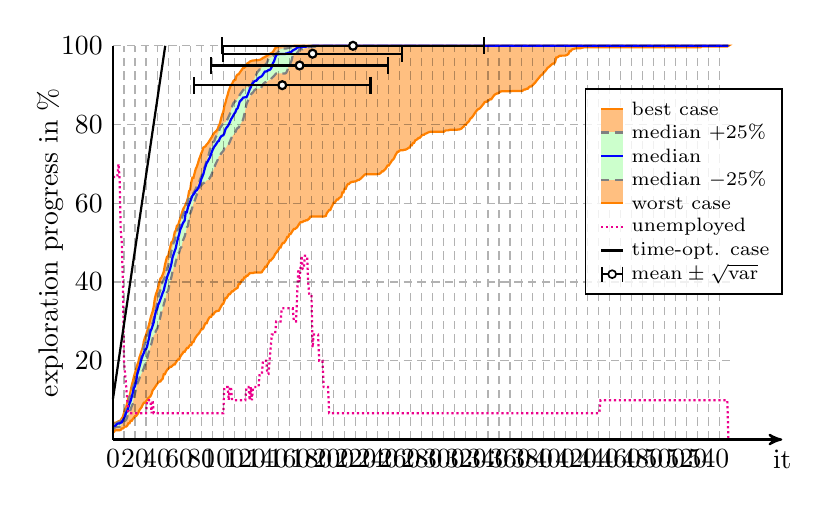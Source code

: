 \begin{tikzpicture}[thick]


% plot data, scaled to 8cm
\begin{scope}[yscale=0.05, xscale=0.014]
\draw[draw=orange, fill=orange!50] (0.00, 1.98) -- (1.00, 1.98) -- (2.00, 2.32) -- (3.00, 2.37) -- (4.00, 2.37) -- (5.00, 2.37) -- (6.00, 2.37) -- (7.00, 2.43) -- (8.00, 2.83) -- (9.00, 2.83) -- (10.00, 3.05) -- (11.00, 3.28) -- (12.00, 3.28) -- (13.00, 3.56) -- (14.00, 4.13) -- (15.00, 4.13) -- (16.00, 4.75) -- (17.00, 4.75) -- (18.00, 5.20) -- (19.00, 5.54) -- (20.00, 5.94) -- (21.00, 5.99) -- (22.00, 6.33) -- (23.00, 6.78) -- (24.00, 7.46) -- (25.00, 7.86) -- (26.00, 8.25) -- (27.00, 8.88) -- (28.00, 9.33) -- (29.00, 9.33) -- (30.00, 9.72) -- (31.00, 10.12) -- (32.00, 10.51) -- (33.00, 10.74) -- (34.00, 10.97) -- (35.00, 11.59) -- (36.00, 12.49) -- (37.00, 12.83) -- (38.00, 13.23) -- (39.00, 13.68) -- (40.00, 14.08) -- (41.00, 14.47) -- (42.00, 14.75) -- (43.00, 14.75) -- (44.00, 15.15) -- (45.00, 15.38) -- (46.00, 16.56) -- (47.00, 16.56) -- (48.00, 17.18) -- (49.00, 17.64) -- (50.00, 17.98) -- (51.00, 18.20) -- (52.00, 18.49) -- (53.00, 18.49) -- (54.00, 18.77) -- (55.00, 19.05) -- (56.00, 19.05) -- (57.00, 19.56) -- (58.00, 19.95) -- (59.00, 20.35) -- (60.00, 20.35) -- (61.00, 21.03) -- (62.00, 21.48) -- (63.00, 21.82) -- (64.00, 22.27) -- (65.00, 22.27) -- (66.00, 22.78) -- (67.00, 23.23) -- (68.00, 23.23) -- (69.00, 23.63) -- (70.00, 24.02) -- (71.00, 24.02) -- (72.00, 24.76) -- (73.00, 24.76) -- (74.00, 25.49) -- (75.00, 25.95) -- (76.00, 26.34) -- (77.00, 26.68) -- (78.00, 26.96) -- (79.00, 27.42) -- (80.00, 27.98) -- (81.00, 27.98) -- (82.00, 28.32) -- (83.00, 29.06) -- (84.00, 29.56) -- (85.00, 29.56) -- (86.00, 30.30) -- (87.00, 30.81) -- (88.00, 31.15) -- (89.00, 31.15) -- (90.00, 31.77) -- (91.00, 31.77) -- (92.00, 32.22) -- (93.00, 32.45) -- (94.00, 32.67) -- (95.00, 32.67) -- (96.00, 32.73) -- (97.00, 33.30) -- (98.00, 33.80) -- (99.00, 34.31) -- (100.00, 34.48) -- (101.00, 35.16) -- (102.00, 35.95) -- (103.00, 35.95) -- (104.00, 36.40) -- (105.00, 36.91) -- (106.00, 36.91) -- (107.00, 37.31) -- (108.00, 37.65) -- (109.00, 37.65) -- (110.00, 37.99) -- (111.00, 38.21) -- (112.00, 38.38) -- (113.00, 38.55) -- (114.00, 39.51) -- (115.00, 39.51) -- (116.00, 39.97) -- (117.00, 40.53) -- (118.00, 40.53) -- (119.00, 41.15) -- (120.00, 41.15) -- (121.00, 41.61) -- (122.00, 41.61) -- (123.00, 41.94) -- (124.00, 42.23) -- (125.00, 42.28) -- (126.00, 42.28) -- (127.00, 42.28) -- (128.00, 42.40) -- (129.00, 42.40) -- (130.00, 42.40) -- (131.00, 42.40) -- (132.00, 42.40) -- (133.00, 42.40) -- (134.00, 42.40) -- (135.00, 42.51) -- (136.00, 43.02) -- (137.00, 43.30) -- (138.00, 43.87) -- (139.00, 43.87) -- (140.00, 44.43) -- (141.00, 44.83) -- (142.00, 45.45) -- (143.00, 45.45) -- (144.00, 45.79) -- (145.00, 46.07) -- (146.00, 46.47) -- (147.00, 47.09) -- (148.00, 47.43) -- (149.00, 47.82) -- (150.00, 48.16) -- (151.00, 48.78) -- (152.00, 48.78) -- (153.00, 49.52) -- (154.00, 49.92) -- (155.00, 49.92) -- (156.00, 50.31) -- (157.00, 50.76) -- (158.00, 51.44) -- (159.00, 51.44) -- (160.00, 52.18) -- (161.00, 52.18) -- (162.00, 52.63) -- (163.00, 53.08) -- (164.00, 53.48) -- (165.00, 53.48) -- (166.00, 53.70) -- (167.00, 53.93) -- (168.00, 54.38) -- (169.00, 54.83) -- (170.00, 55.17) -- (171.00, 55.17) -- (172.00, 55.29) -- (173.00, 55.51) -- (174.00, 55.51) -- (175.00, 55.68) -- (176.00, 55.68) -- (177.00, 55.91) -- (178.00, 56.13) -- (179.00, 56.59) -- (180.00, 56.64) -- (181.00, 56.64) -- (182.00, 56.64) -- (183.00, 56.64) -- (184.00, 56.64) -- (185.00, 56.64) -- (186.00, 56.64) -- (187.00, 56.64) -- (188.00, 56.64) -- (189.00, 56.64) -- (190.00, 56.64) -- (191.00, 56.64) -- (192.00, 56.70) -- (193.00, 56.81) -- (194.00, 57.55) -- (195.00, 57.89) -- (196.00, 58.28) -- (197.00, 58.28) -- (198.00, 58.96) -- (199.00, 59.47) -- (200.00, 60.15) -- (201.00, 60.15) -- (202.00, 60.54) -- (203.00, 60.94) -- (204.00, 60.94) -- (205.00, 61.33) -- (206.00, 61.50) -- (207.00, 61.67) -- (208.00, 62.75) -- (209.00, 62.75) -- (210.00, 63.71) -- (211.00, 63.71) -- (212.00, 64.44) -- (213.00, 64.90) -- (214.00, 64.90) -- (215.00, 65.23) -- (216.00, 65.35) -- (217.00, 65.46) -- (218.00, 65.46) -- (219.00, 65.57) -- (220.00, 65.57) -- (221.00, 65.74) -- (222.00, 65.91) -- (223.00, 65.91) -- (224.00, 66.14) -- (225.00, 66.37) -- (226.00, 66.65) -- (227.00, 66.93) -- (228.00, 67.21) -- (229.00, 67.38) -- (230.00, 67.38) -- (231.00, 67.38) -- (232.00, 67.38) -- (233.00, 67.38) -- (234.00, 67.38) -- (235.00, 67.38) -- (236.00, 67.38) -- (237.00, 67.38) -- (238.00, 67.38) -- (239.00, 67.38) -- (240.00, 67.44) -- (241.00, 67.44) -- (242.00, 67.55) -- (243.00, 67.78) -- (244.00, 68.12) -- (245.00, 68.12) -- (246.00, 68.46) -- (247.00, 68.68) -- (248.00, 69.14) -- (249.00, 69.59) -- (250.00, 69.59) -- (251.00, 70.04) -- (252.00, 70.44) -- (253.00, 70.89) -- (254.00, 71.11) -- (255.00, 71.51) -- (256.00, 72.19) -- (257.00, 72.64) -- (258.00, 73.09) -- (259.00, 73.09) -- (260.00, 73.43) -- (261.00, 73.49) -- (262.00, 73.49) -- (263.00, 73.49) -- (264.00, 73.60) -- (265.00, 73.60) -- (266.00, 73.71) -- (267.00, 73.88) -- (268.00, 74.05) -- (269.00, 74.22) -- (270.00, 74.73) -- (271.00, 74.73) -- (272.00, 75.35) -- (273.00, 75.35) -- (274.00, 75.98) -- (275.00, 76.09) -- (276.00, 76.31) -- (277.00, 76.60) -- (278.00, 76.60) -- (279.00, 76.88) -- (280.00, 77.22) -- (281.00, 77.39) -- (282.00, 77.39) -- (283.00, 77.67) -- (284.00, 77.73) -- (285.00, 77.90) -- (286.00, 78.01) -- (287.00, 78.12) -- (288.00, 78.18) -- (289.00, 78.18) -- (290.00, 78.18) -- (291.00, 78.18) -- (292.00, 78.18) -- (293.00, 78.18) -- (294.00, 78.18) -- (295.00, 78.18) -- (296.00, 78.18) -- (297.00, 78.18) -- (298.00, 78.18) -- (299.00, 78.18) -- (300.00, 78.18) -- (301.00, 78.41) -- (302.00, 78.52) -- (303.00, 78.52) -- (304.00, 78.52) -- (305.00, 78.63) -- (306.00, 78.69) -- (307.00, 78.69) -- (308.00, 78.69) -- (309.00, 78.69) -- (310.00, 78.69) -- (311.00, 78.69) -- (312.00, 78.69) -- (313.00, 78.75) -- (314.00, 78.75) -- (315.00, 78.86) -- (316.00, 78.97) -- (317.00, 79.31) -- (318.00, 79.48) -- (319.00, 79.93) -- (320.00, 79.93) -- (321.00, 80.44) -- (322.00, 80.61) -- (323.00, 80.95) -- (324.00, 81.51) -- (325.00, 81.68) -- (326.00, 82.02) -- (327.00, 82.42) -- (328.00, 82.87) -- (329.00, 83.27) -- (330.00, 83.61) -- (331.00, 83.89) -- (332.00, 84.00) -- (333.00, 84.23) -- (334.00, 84.57) -- (335.00, 84.91) -- (336.00, 85.25) -- (337.00, 85.70) -- (338.00, 85.81) -- (339.00, 85.81) -- (340.00, 86.09) -- (341.00, 86.15) -- (342.00, 86.43) -- (343.00, 86.43) -- (344.00, 86.83) -- (345.00, 87.22) -- (346.00, 87.56) -- (347.00, 87.73) -- (348.00, 87.90) -- (349.00, 87.90) -- (350.00, 88.07) -- (351.00, 88.36) -- (352.00, 88.41) -- (353.00, 88.47) -- (354.00, 88.47) -- (355.00, 88.47) -- (356.00, 88.47) -- (357.00, 88.47) -- (358.00, 88.47) -- (359.00, 88.47) -- (360.00, 88.47) -- (361.00, 88.47) -- (362.00, 88.52) -- (363.00, 88.52) -- (364.00, 88.52) -- (365.00, 88.52) -- (366.00, 88.52) -- (367.00, 88.52) -- (368.00, 88.52) -- (369.00, 88.52) -- (370.00, 88.52) -- (371.00, 88.52) -- (372.00, 88.75) -- (373.00, 88.92) -- (374.00, 88.92) -- (375.00, 89.09) -- (376.00, 89.09) -- (377.00, 89.43) -- (378.00, 89.66) -- (379.00, 89.66) -- (380.00, 89.88) -- (381.00, 90.16) -- (382.00, 90.45) -- (383.00, 90.73) -- (384.00, 91.12) -- (385.00, 91.46) -- (386.00, 91.80) -- (387.00, 92.14) -- (388.00, 92.48) -- (389.00, 92.65) -- (390.00, 92.99) -- (391.00, 93.33) -- (392.00, 93.61) -- (393.00, 93.95) -- (394.00, 94.40) -- (395.00, 94.57) -- (396.00, 94.80) -- (397.00, 95.08) -- (398.00, 95.31) -- (399.00, 95.48) -- (400.00, 95.48) -- (401.00, 95.99) -- (402.00, 97.06) -- (403.00, 97.06) -- (404.00, 97.29) -- (405.00, 97.46) -- (406.00, 97.46) -- (407.00, 97.51) -- (408.00, 97.51) -- (409.00, 97.51) -- (410.00, 97.51) -- (411.00, 97.63) -- (412.00, 97.74) -- (413.00, 97.96) -- (414.00, 98.64) -- (415.00, 98.64) -- (416.00, 99.04) -- (417.00, 99.15) -- (418.00, 99.21) -- (419.00, 99.32) -- (420.00, 99.38) -- (421.00, 99.38) -- (422.00, 99.38) -- (423.00, 99.38) -- (424.00, 99.38) -- (425.00, 99.49) -- (426.00, 99.55) -- (427.00, 99.60) -- (428.00, 99.60) -- (429.00, 99.60) -- (430.00, 99.60) -- (431.00, 99.60) -- (432.00, 99.60) -- (433.00, 99.60) -- (434.00, 99.60) -- (435.00, 99.60) -- (436.00, 99.60) -- (437.00, 99.60) -- (438.00, 99.60) -- (439.00, 99.60) -- (440.00, 99.60) -- (441.00, 99.60) -- (442.00, 99.66) -- (443.00, 99.66) -- (444.00, 99.66) -- (445.00, 99.66) -- (446.00, 99.66) -- (447.00, 99.66) -- (448.00, 99.66) -- (449.00, 99.66) -- (450.00, 99.66) -- (451.00, 99.66) -- (452.00, 99.66) -- (453.00, 99.66) -- (454.00, 99.66) -- (455.00, 99.66) -- (456.00, 99.66) -- (457.00, 99.66) -- (458.00, 99.66) -- (459.00, 99.66) -- (460.00, 99.66) -- (461.00, 99.66) -- (462.00, 99.66) -- (463.00, 99.66) -- (464.00, 99.66) -- (465.00, 99.66) -- (466.00, 99.66) -- (467.00, 99.66) -- (468.00, 99.66) -- (469.00, 99.66) -- (470.00, 99.66) -- (471.00, 99.66) -- (472.00, 99.66) -- (473.00, 99.66) -- (474.00, 99.66) -- (475.00, 99.66) -- (476.00, 99.66) -- (477.00, 99.66) -- (478.00, 99.66) -- (479.00, 99.66) -- (480.00, 99.66) -- (481.00, 99.66) -- (482.00, 99.66) -- (483.00, 99.66) -- (484.00, 99.66) -- (485.00, 99.66) -- (486.00, 99.66) -- (487.00, 99.66) -- (488.00, 99.66) -- (489.00, 99.66) -- (490.00, 99.66) -- (491.00, 99.66) -- (492.00, 99.66) -- (493.00, 99.66) -- (494.00, 99.66) -- (495.00, 99.66) -- (496.00, 99.66) -- (497.00, 99.66) -- (498.00, 99.66) -- (499.00, 99.66) -- (500.00, 99.66) -- (501.00, 99.66) -- (502.00, 99.66) -- (503.00, 99.66) -- (504.00, 99.66) -- (505.00, 99.66) -- (506.00, 99.66) -- (507.00, 99.66) -- (508.00, 99.66) -- (509.00, 99.66) -- (510.00, 99.66) -- (511.00, 99.66) -- (512.00, 99.66) -- (513.00, 99.66) -- (514.00, 99.66) -- (515.00, 99.66) -- (516.00, 99.66) -- (517.00, 99.66) -- (518.00, 99.66) -- (519.00, 99.66) -- (520.00, 99.66) -- (521.00, 99.66) -- (522.00, 99.66) -- (523.00, 99.66) -- (524.00, 99.66) -- (525.00, 99.66) -- (526.00, 99.66) -- (527.00, 99.66) -- (528.00, 99.66) -- (529.00, 99.66) -- (530.00, 99.66) -- (531.00, 99.66) -- (532.00, 99.66) -- (533.00, 99.66) -- (534.00, 99.83) -- (535.00, 99.83) -- (536.00, 99.83) -- (537.00, 99.83) -- (538.00, 99.83) -- (539.00, 99.83) -- (540.00, 99.83) -- (541.00, 99.83) -- (542.00, 99.83) -- (543.00, 99.83) -- (544.00, 99.83) -- (545.00, 99.83) -- (546.00, 99.83) -- (547.00, 99.83) -- (548.00, 99.83) -- (549.00, 99.83) -- (550.00, 99.83) -- (551.00, 99.83) -- (552.00, 99.83) -- (553.00, 99.83) -- (554.00, 99.83) -- (555.00, 99.83) -- (556.00, 99.83) -- (557.00, 99.83) -- (558.00, 100.00) -- (558.00, 100.00) -- (557.00, 100.00) -- (556.00, 100.00) -- (555.00, 100.00) -- (554.00, 100.00) -- (553.00, 100.00) -- (552.00, 100.00) -- (551.00, 100.00) -- (550.00, 100.00) -- (549.00, 100.00) -- (548.00, 100.00) -- (547.00, 100.00) -- (546.00, 100.00) -- (545.00, 100.00) -- (544.00, 100.00) -- (543.00, 100.00) -- (542.00, 100.00) -- (541.00, 100.00) -- (540.00, 100.00) -- (539.00, 100.00) -- (538.00, 100.00) -- (537.00, 100.00) -- (536.00, 100.00) -- (535.00, 100.00) -- (534.00, 100.00) -- (533.00, 100.00) -- (532.00, 100.00) -- (531.00, 100.00) -- (530.00, 100.00) -- (529.00, 100.00) -- (528.00, 100.00) -- (527.00, 100.00) -- (526.00, 100.00) -- (525.00, 100.00) -- (524.00, 100.00) -- (523.00, 100.00) -- (522.00, 100.00) -- (521.00, 100.00) -- (520.00, 100.00) -- (519.00, 100.00) -- (518.00, 100.00) -- (517.00, 100.00) -- (516.00, 100.00) -- (515.00, 100.00) -- (514.00, 100.00) -- (513.00, 100.00) -- (512.00, 100.00) -- (511.00, 100.00) -- (510.00, 100.00) -- (509.00, 100.00) -- (508.00, 100.00) -- (507.00, 100.00) -- (506.00, 100.00) -- (505.00, 100.00) -- (504.00, 100.00) -- (503.00, 100.00) -- (502.00, 100.00) -- (501.00, 100.00) -- (500.00, 100.00) -- (499.00, 100.00) -- (498.00, 100.00) -- (497.00, 100.00) -- (496.00, 100.00) -- (495.00, 100.00) -- (494.00, 100.00) -- (493.00, 100.00) -- (492.00, 100.00) -- (491.00, 100.00) -- (490.00, 100.00) -- (489.00, 100.00) -- (488.00, 100.00) -- (487.00, 100.00) -- (486.00, 100.00) -- (485.00, 100.00) -- (484.00, 100.00) -- (483.00, 100.00) -- (482.00, 100.00) -- (481.00, 100.00) -- (480.00, 100.00) -- (479.00, 100.00) -- (478.00, 100.00) -- (477.00, 100.00) -- (476.00, 100.00) -- (475.00, 100.00) -- (474.00, 100.00) -- (473.00, 100.00) -- (472.00, 100.00) -- (471.00, 100.00) -- (470.00, 100.00) -- (469.00, 100.00) -- (468.00, 100.00) -- (467.00, 100.00) -- (466.00, 100.00) -- (465.00, 100.00) -- (464.00, 100.00) -- (463.00, 100.00) -- (462.00, 100.00) -- (461.00, 100.00) -- (460.00, 100.00) -- (459.00, 100.00) -- (458.00, 100.00) -- (457.00, 100.00) -- (456.00, 100.00) -- (455.00, 100.00) -- (454.00, 100.00) -- (453.00, 100.00) -- (452.00, 100.00) -- (451.00, 100.00) -- (450.00, 100.00) -- (449.00, 100.00) -- (448.00, 100.00) -- (447.00, 100.00) -- (446.00, 100.00) -- (445.00, 100.00) -- (444.00, 100.00) -- (443.00, 100.00) -- (442.00, 100.00) -- (441.00, 100.00) -- (440.00, 100.00) -- (439.00, 100.00) -- (438.00, 100.00) -- (437.00, 100.00) -- (436.00, 100.00) -- (435.00, 100.00) -- (434.00, 100.00) -- (433.00, 100.00) -- (432.00, 100.00) -- (431.00, 100.00) -- (430.00, 100.00) -- (429.00, 100.00) -- (428.00, 100.00) -- (427.00, 100.00) -- (426.00, 100.00) -- (425.00, 100.00) -- (424.00, 100.00) -- (423.00, 100.00) -- (422.00, 100.00) -- (421.00, 100.00) -- (420.00, 100.00) -- (419.00, 100.00) -- (418.00, 100.00) -- (417.00, 100.00) -- (416.00, 100.00) -- (415.00, 100.00) -- (414.00, 100.00) -- (413.00, 100.00) -- (412.00, 100.00) -- (411.00, 100.00) -- (410.00, 100.00) -- (409.00, 100.00) -- (408.00, 100.00) -- (407.00, 100.00) -- (406.00, 100.00) -- (405.00, 100.00) -- (404.00, 100.00) -- (403.00, 100.00) -- (402.00, 100.00) -- (401.00, 100.00) -- (400.00, 100.00) -- (399.00, 100.00) -- (398.00, 100.00) -- (397.00, 100.00) -- (396.00, 100.00) -- (395.00, 100.00) -- (394.00, 100.00) -- (393.00, 100.00) -- (392.00, 100.00) -- (391.00, 100.00) -- (390.00, 100.00) -- (389.00, 100.00) -- (388.00, 100.00) -- (387.00, 100.00) -- (386.00, 100.00) -- (385.00, 100.00) -- (384.00, 100.00) -- (383.00, 100.00) -- (382.00, 100.00) -- (381.00, 100.00) -- (380.00, 100.00) -- (379.00, 100.00) -- (378.00, 100.00) -- (377.00, 100.00) -- (376.00, 100.00) -- (375.00, 100.00) -- (374.00, 100.00) -- (373.00, 100.00) -- (372.00, 100.00) -- (371.00, 100.00) -- (370.00, 100.00) -- (369.00, 100.00) -- (368.00, 100.00) -- (367.00, 100.00) -- (366.00, 100.00) -- (365.00, 100.00) -- (364.00, 100.00) -- (363.00, 100.00) -- (362.00, 100.00) -- (361.00, 100.00) -- (360.00, 100.00) -- (359.00, 100.00) -- (358.00, 100.00) -- (357.00, 100.00) -- (356.00, 100.00) -- (355.00, 100.00) -- (354.00, 100.00) -- (353.00, 100.00) -- (352.00, 100.00) -- (351.00, 100.00) -- (350.00, 100.00) -- (349.00, 100.00) -- (348.00, 100.00) -- (347.00, 100.00) -- (346.00, 100.00) -- (345.00, 100.00) -- (344.00, 100.00) -- (343.00, 100.00) -- (342.00, 100.00) -- (341.00, 100.00) -- (340.00, 100.00) -- (339.00, 100.00) -- (338.00, 100.00) -- (337.00, 100.00) -- (336.00, 100.00) -- (335.00, 100.00) -- (334.00, 100.00) -- (333.00, 100.00) -- (332.00, 100.00) -- (331.00, 100.00) -- (330.00, 100.00) -- (329.00, 100.00) -- (328.00, 100.00) -- (327.00, 100.00) -- (326.00, 100.00) -- (325.00, 100.00) -- (324.00, 100.00) -- (323.00, 100.00) -- (322.00, 100.00) -- (321.00, 100.00) -- (320.00, 100.00) -- (319.00, 100.00) -- (318.00, 100.00) -- (317.00, 100.00) -- (316.00, 100.00) -- (315.00, 100.00) -- (314.00, 100.00) -- (313.00, 100.00) -- (312.00, 100.00) -- (311.00, 100.00) -- (310.00, 100.00) -- (309.00, 100.00) -- (308.00, 100.00) -- (307.00, 100.00) -- (306.00, 100.00) -- (305.00, 100.00) -- (304.00, 100.00) -- (303.00, 100.00) -- (302.00, 100.00) -- (301.00, 100.00) -- (300.00, 100.00) -- (299.00, 100.00) -- (298.00, 100.00) -- (297.00, 100.00) -- (296.00, 100.00) -- (295.00, 100.00) -- (294.00, 100.00) -- (293.00, 100.00) -- (292.00, 100.00) -- (291.00, 100.00) -- (290.00, 100.00) -- (289.00, 100.00) -- (288.00, 100.00) -- (287.00, 100.00) -- (286.00, 100.00) -- (285.00, 100.00) -- (284.00, 100.00) -- (283.00, 100.00) -- (282.00, 100.00) -- (281.00, 100.00) -- (280.00, 100.00) -- (279.00, 100.00) -- (278.00, 100.00) -- (277.00, 100.00) -- (276.00, 100.00) -- (275.00, 100.00) -- (274.00, 100.00) -- (273.00, 100.00) -- (272.00, 100.00) -- (271.00, 100.00) -- (270.00, 100.00) -- (269.00, 100.00) -- (268.00, 100.00) -- (267.00, 100.00) -- (266.00, 100.00) -- (265.00, 100.00) -- (264.00, 100.00) -- (263.00, 100.00) -- (262.00, 100.00) -- (261.00, 100.00) -- (260.00, 100.00) -- (259.00, 100.00) -- (258.00, 100.00) -- (257.00, 100.00) -- (256.00, 100.00) -- (255.00, 100.00) -- (254.00, 100.00) -- (253.00, 100.00) -- (252.00, 100.00) -- (251.00, 100.00) -- (250.00, 100.00) -- (249.00, 100.00) -- (248.00, 100.00) -- (247.00, 100.00) -- (246.00, 100.00) -- (245.00, 100.00) -- (244.00, 100.00) -- (243.00, 100.00) -- (242.00, 100.00) -- (241.00, 100.00) -- (240.00, 100.00) -- (239.00, 100.00) -- (238.00, 100.00) -- (237.00, 100.00) -- (236.00, 100.00) -- (235.00, 100.00) -- (234.00, 100.00) -- (233.00, 100.00) -- (232.00, 100.00) -- (231.00, 100.00) -- (230.00, 100.00) -- (229.00, 100.00) -- (228.00, 100.00) -- (227.00, 100.00) -- (226.00, 100.00) -- (225.00, 100.00) -- (224.00, 100.00) -- (223.00, 100.00) -- (222.00, 100.00) -- (221.00, 100.00) -- (220.00, 100.00) -- (219.00, 100.00) -- (218.00, 100.00) -- (217.00, 100.00) -- (216.00, 100.00) -- (215.00, 100.00) -- (214.00, 100.00) -- (213.00, 100.00) -- (212.00, 100.00) -- (211.00, 100.00) -- (210.00, 100.00) -- (209.00, 100.00) -- (208.00, 100.00) -- (207.00, 100.00) -- (206.00, 100.00) -- (205.00, 100.00) -- (204.00, 100.00) -- (203.00, 100.00) -- (202.00, 100.00) -- (201.00, 100.00) -- (200.00, 100.00) -- (199.00, 100.00) -- (198.00, 100.00) -- (197.00, 100.00) -- (196.00, 100.00) -- (195.00, 100.00) -- (194.00, 100.00) -- (193.00, 100.00) -- (192.00, 100.00) -- (191.00, 100.00) -- (190.00, 100.00) -- (189.00, 100.00) -- (188.00, 100.00) -- (187.00, 100.00) -- (186.00, 100.00) -- (185.00, 100.00) -- (184.00, 100.00) -- (183.00, 100.00) -- (182.00, 100.00) -- (181.00, 100.00) -- (180.00, 100.00) -- (179.00, 100.00) -- (178.00, 100.00) -- (177.00, 100.00) -- (176.00, 100.00) -- (175.00, 100.00) -- (174.00, 100.00) -- (173.00, 100.00) -- (172.00, 100.00) -- (171.00, 100.00) -- (170.00, 100.00) -- (169.00, 100.00) -- (168.00, 100.00) -- (167.00, 100.00) -- (166.00, 100.00) -- (165.00, 100.00) -- (164.00, 100.00) -- (163.00, 99.94) -- (162.00, 99.94) -- (161.00, 99.94) -- (160.00, 99.94) -- (159.00, 99.94) -- (158.00, 99.94) -- (157.00, 99.94) -- (156.00, 99.94) -- (155.00, 99.94) -- (154.00, 99.94) -- (153.00, 99.94) -- (152.00, 99.89) -- (151.00, 99.89) -- (150.00, 99.83) -- (149.00, 99.60) -- (148.00, 99.60) -- (147.00, 99.38) -- (146.00, 98.87) -- (145.00, 98.42) -- (144.00, 98.19) -- (143.00, 98.08) -- (142.00, 97.91) -- (141.00, 97.74) -- (140.00, 97.51) -- (139.00, 97.34) -- (138.00, 97.23) -- (137.00, 97.06) -- (136.00, 96.95) -- (135.00, 96.66) -- (134.00, 96.55) -- (133.00, 96.44) -- (132.00, 96.38) -- (131.00, 96.33) -- (130.00, 96.33) -- (129.00, 96.33) -- (128.00, 96.27) -- (127.00, 96.27) -- (126.00, 96.21) -- (125.00, 96.10) -- (124.00, 95.99) -- (123.00, 95.70) -- (122.00, 95.59) -- (121.00, 95.03) -- (120.00, 94.69) -- (119.00, 94.40) -- (118.00, 94.40) -- (117.00, 94.01) -- (116.00, 93.61) -- (115.00, 93.22) -- (114.00, 92.76) -- (113.00, 92.71) -- (112.00, 92.37) -- (111.00, 91.35) -- (110.00, 91.29) -- (109.00, 90.96) -- (108.00, 90.33) -- (107.00, 90.05) -- (106.00, 89.32) -- (105.00, 88.64) -- (104.00, 87.56) -- (103.00, 86.66) -- (102.00, 85.53) -- (101.00, 84.68) -- (100.00, 83.15) -- (99.00, 82.53) -- (98.00, 81.51) -- (97.00, 80.27) -- (96.00, 79.71) -- (95.00, 78.91) -- (94.00, 78.46) -- (93.00, 78.18) -- (92.00, 77.95) -- (91.00, 77.56) -- (90.00, 77.05) -- (89.00, 76.54) -- (88.00, 76.14) -- (87.00, 75.64) -- (86.00, 75.24) -- (85.00, 74.96) -- (84.00, 74.51) -- (83.00, 74.34) -- (82.00, 74.17) -- (81.00, 73.26) -- (80.00, 72.64) -- (79.00, 71.79) -- (78.00, 71.11) -- (77.00, 70.10) -- (76.00, 69.30) -- (75.00, 68.68) -- (74.00, 67.61) -- (73.00, 66.48) -- (72.00, 66.48) -- (71.00, 65.29) -- (70.00, 63.43) -- (69.00, 63.09) -- (68.00, 61.39) -- (67.00, 60.43) -- (66.00, 59.81) -- (65.00, 59.13) -- (64.00, 58.73) -- (63.00, 58.00) -- (62.00, 57.04) -- (61.00, 56.19) -- (60.00, 55.29) -- (59.00, 54.38) -- (58.00, 54.32) -- (57.00, 53.08) -- (56.00, 52.69) -- (55.00, 51.22) -- (54.00, 50.31) -- (53.00, 50.08) -- (52.00, 49.01) -- (51.00, 47.82) -- (50.00, 46.52) -- (49.00, 46.41) -- (48.00, 45.39) -- (47.00, 44.15) -- (46.00, 42.57) -- (45.00, 41.83) -- (44.00, 41.15) -- (43.00, 40.87) -- (42.00, 39.91) -- (41.00, 38.67) -- (40.00, 37.65) -- (39.00, 36.97) -- (38.00, 35.84) -- (37.00, 33.86) -- (36.00, 32.56) -- (35.00, 31.71) -- (34.00, 30.75) -- (33.00, 29.51) -- (32.00, 28.49) -- (31.00, 27.53) -- (30.00, 26.57) -- (29.00, 25.89) -- (28.00, 24.93) -- (27.00, 23.35) -- (26.00, 22.50) -- (25.00, 21.65) -- (24.00, 20.86) -- (23.00, 19.67) -- (22.00, 18.88) -- (21.00, 17.86) -- (20.00, 16.96) -- (19.00, 15.94) -- (18.00, 14.75) -- (17.00, 13.74) -- (16.00, 12.27) -- (15.00, 10.97) -- (14.00, 10.68) -- (13.00, 9.50) -- (12.00, 8.20) -- (11.00, 7.74) -- (10.00, 6.78) -- (9.00, 5.77) -- (8.00, 5.37) -- (7.00, 4.86) -- (6.00, 4.75) -- (5.00, 4.64) -- (4.00, 4.47) -- (3.00, 4.30) -- (2.00, 4.30) -- (1.00, 3.96) -- (0.00, 3.45);
\draw[gray, densely dashed, fill=green!20] (0.00, 2.77) -- (1.00, 2.77) -- (2.00, 3.17) -- (3.00, 3.17) -- (4.00, 3.22) -- (5.00, 3.22) -- (6.00, 3.22) -- (7.00, 3.56) -- (8.00, 4.01) -- (9.00, 4.35) -- (10.00, 4.69) -- (11.00, 4.75) -- (12.00, 5.03) -- (13.00, 5.77) -- (14.00, 6.67) -- (15.00, 6.67) -- (16.00, 7.63) -- (17.00, 8.42) -- (18.00, 9.04) -- (19.00, 10.68) -- (20.00, 11.76) -- (21.00, 12.78) -- (22.00, 14.13) -- (23.00, 14.75) -- (24.00, 15.55) -- (25.00, 16.22) -- (26.00, 16.79) -- (27.00, 17.47) -- (28.00, 18.15) -- (29.00, 19.05) -- (30.00, 19.50) -- (31.00, 20.63) -- (32.00, 21.71) -- (33.00, 22.72) -- (34.00, 23.52) -- (35.00, 24.48) -- (36.00, 25.66) -- (37.00, 26.63) -- (38.00, 26.74) -- (39.00, 27.64) -- (40.00, 28.04) -- (41.00, 28.94) -- (42.00, 29.90) -- (43.00, 31.20) -- (44.00, 32.50) -- (45.00, 32.90) -- (46.00, 34.31) -- (47.00, 35.22) -- (48.00, 36.52) -- (49.00, 37.37) -- (50.00, 37.76) -- (51.00, 39.06) -- (52.00, 40.19) -- (53.00, 41.27) -- (54.00, 42.62) -- (55.00, 43.70) -- (56.00, 44.04) -- (57.00, 45.22) -- (58.00, 46.18) -- (59.00, 47.26) -- (60.00, 47.43) -- (61.00, 48.50) -- (62.00, 48.84) -- (63.00, 50.08) -- (64.00, 50.93) -- (65.00, 51.55) -- (66.00, 52.63) -- (67.00, 53.87) -- (68.00, 54.27) -- (69.00, 56.02) -- (70.00, 57.38) -- (71.00, 58.11) -- (72.00, 59.02) -- (73.00, 60.09) -- (74.00, 60.60) -- (75.00, 61.39) -- (76.00, 62.18) -- (77.00, 62.80) -- (78.00, 63.65) -- (79.00, 64.27) -- (80.00, 64.50) -- (81.00, 64.84) -- (82.00, 65.18) -- (83.00, 65.23) -- (84.00, 65.52) -- (85.00, 65.86) -- (86.00, 65.91) -- (87.00, 66.14) -- (88.00, 66.53) -- (89.00, 67.04) -- (90.00, 67.83) -- (91.00, 68.40) -- (92.00, 69.19) -- (93.00, 69.93) -- (94.00, 70.49) -- (95.00, 71.06) -- (96.00, 72.02) -- (97.00, 72.07) -- (98.00, 72.64) -- (99.00, 72.98) -- (100.00, 73.26) -- (101.00, 73.94) -- (102.00, 73.94) -- (103.00, 74.39) -- (104.00, 74.96) -- (105.00, 75.07) -- (106.00, 75.64) -- (107.00, 76.37) -- (108.00, 76.94) -- (109.00, 77.39) -- (110.00, 77.67) -- (111.00, 78.07) -- (112.00, 78.75) -- (113.00, 79.14) -- (114.00, 79.25) -- (115.00, 79.82) -- (116.00, 80.33) -- (117.00, 80.84) -- (118.00, 81.23) -- (119.00, 82.48) -- (120.00, 83.72) -- (121.00, 85.13) -- (122.00, 85.81) -- (123.00, 86.38) -- (124.00, 86.89) -- (125.00, 87.56) -- (126.00, 87.96) -- (127.00, 88.13) -- (128.00, 88.64) -- (129.00, 88.86) -- (130.00, 89.15) -- (131.00, 89.15) -- (132.00, 89.15) -- (133.00, 89.15) -- (134.00, 89.15) -- (135.00, 89.66) -- (136.00, 90.22) -- (137.00, 90.50) -- (138.00, 90.73) -- (139.00, 90.79) -- (140.00, 90.96) -- (141.00, 91.18) -- (142.00, 91.41) -- (143.00, 91.46) -- (144.00, 91.80) -- (145.00, 92.09) -- (146.00, 92.31) -- (147.00, 92.71) -- (148.00, 92.99) -- (149.00, 92.99) -- (150.00, 92.99) -- (151.00, 92.99) -- (152.00, 92.99) -- (153.00, 92.99) -- (154.00, 92.99) -- (155.00, 92.99) -- (156.00, 92.99) -- (157.00, 93.10) -- (158.00, 93.67) -- (159.00, 94.57) -- (160.00, 94.97) -- (161.00, 95.59) -- (162.00, 96.33) -- (163.00, 97.51) -- (164.00, 98.13) -- (165.00, 98.13) -- (166.00, 98.13) -- (167.00, 98.25) -- (168.00, 98.53) -- (169.00, 99.04) -- (170.00, 99.10) -- (171.00, 99.10) -- (172.00, 99.10) -- (173.00, 99.27) -- (174.00, 99.38) -- (175.00, 99.60) -- (176.00, 99.66) -- (177.00, 99.66) -- (178.00, 99.66) -- (179.00, 99.72) -- (180.00, 99.77) -- (181.00, 99.77) -- (182.00, 99.77) -- (183.00, 99.77) -- (184.00, 99.83) -- (185.00, 99.89) -- (186.00, 99.94) -- (187.00, 99.94) -- (188.00, 99.94) -- (189.00, 99.94) -- (190.00, 99.94) -- (191.00, 100.00) -- (192.00, 100.00) -- (193.00, 100.00) -- (194.00, 100.00) -- (195.00, 100.00) -- (196.00, 100.00) -- (197.00, 100.00) -- (198.00, 100.00) -- (199.00, 100.00) -- (200.00, 100.00) -- (201.00, 100.00) -- (202.00, 100.00) -- (203.00, 100.00) -- (204.00, 100.00) -- (205.00, 100.00) -- (206.00, 100.00) -- (207.00, 100.00) -- (208.00, 100.00) -- (209.00, 100.00) -- (210.00, 100.00) -- (211.00, 100.00) -- (212.00, 100.00) -- (213.00, 100.00) -- (214.00, 100.00) -- (215.00, 100.00) -- (216.00, 100.00) -- (217.00, 100.00) -- (218.00, 100.00) -- (219.00, 100.00) -- (220.00, 100.00) -- (221.00, 100.00) -- (222.00, 100.00) -- (223.00, 100.00) -- (224.00, 100.00) -- (225.00, 100.00) -- (226.00, 100.00) -- (227.00, 100.00) -- (228.00, 100.00) -- (229.00, 100.00) -- (230.00, 100.00) -- (231.00, 100.00) -- (232.00, 100.00) -- (233.00, 100.00) -- (234.00, 100.00) -- (235.00, 100.00) -- (236.00, 100.00) -- (237.00, 100.00) -- (238.00, 100.00) -- (239.00, 100.00) -- (240.00, 100.00) -- (241.00, 100.00) -- (242.00, 100.00) -- (243.00, 100.00) -- (244.00, 100.00) -- (245.00, 100.00) -- (246.00, 100.00) -- (247.00, 100.00) -- (248.00, 100.00) -- (249.00, 100.00) -- (250.00, 100.00) -- (251.00, 100.00) -- (252.00, 100.00) -- (253.00, 100.00) -- (254.00, 100.00) -- (255.00, 100.00) -- (256.00, 100.00) -- (257.00, 100.00) -- (258.00, 100.00) -- (259.00, 100.00) -- (260.00, 100.00) -- (261.00, 100.00) -- (262.00, 100.00) -- (263.00, 100.00) -- (264.00, 100.00) -- (265.00, 100.00) -- (266.00, 100.00) -- (267.00, 100.00) -- (268.00, 100.00) -- (269.00, 100.00) -- (270.00, 100.00) -- (271.00, 100.00) -- (272.00, 100.00) -- (273.00, 100.00) -- (274.00, 100.00) -- (275.00, 100.00) -- (276.00, 100.00) -- (277.00, 100.00) -- (278.00, 100.00) -- (279.00, 100.00) -- (280.00, 100.00) -- (281.00, 100.00) -- (282.00, 100.00) -- (283.00, 100.00) -- (284.00, 100.00) -- (285.00, 100.00) -- (286.00, 100.00) -- (287.00, 100.00) -- (288.00, 100.00) -- (289.00, 100.00) -- (290.00, 100.00) -- (291.00, 100.00) -- (292.00, 100.00) -- (293.00, 100.00) -- (294.00, 100.00) -- (295.00, 100.00) -- (296.00, 100.00) -- (297.00, 100.00) -- (298.00, 100.00) -- (299.00, 100.00) -- (300.00, 100.00) -- (301.00, 100.00) -- (302.00, 100.00) -- (303.00, 100.00) -- (304.00, 100.00) -- (305.00, 100.00) -- (306.00, 100.00) -- (307.00, 100.00) -- (308.00, 100.00) -- (309.00, 100.00) -- (310.00, 100.00) -- (311.00, 100.00) -- (312.00, 100.00) -- (313.00, 100.00) -- (314.00, 100.00) -- (315.00, 100.00) -- (316.00, 100.00) -- (317.00, 100.00) -- (318.00, 100.00) -- (319.00, 100.00) -- (320.00, 100.00) -- (321.00, 100.00) -- (322.00, 100.00) -- (323.00, 100.00) -- (324.00, 100.00) -- (325.00, 100.00) -- (326.00, 100.00) -- (327.00, 100.00) -- (328.00, 100.00) -- (329.00, 100.00) -- (330.00, 100.00) -- (331.00, 100.00) -- (332.00, 100.00) -- (333.00, 100.00) -- (334.00, 100.00) -- (335.00, 100.00) -- (336.00, 100.00) -- (337.00, 100.00) -- (338.00, 100.00) -- (339.00, 100.00) -- (340.00, 100.00) -- (341.00, 100.00) -- (342.00, 100.00) -- (343.00, 100.00) -- (344.00, 100.00) -- (345.00, 100.00) -- (346.00, 100.00) -- (347.00, 100.00) -- (348.00, 100.00) -- (349.00, 100.00) -- (350.00, 100.00) -- (351.00, 100.00) -- (352.00, 100.00) -- (353.00, 100.00) -- (354.00, 100.00) -- (355.00, 100.00) -- (356.00, 100.00) -- (357.00, 100.00) -- (358.00, 100.00) -- (359.00, 100.00) -- (360.00, 100.00) -- (361.00, 100.00) -- (362.00, 100.00) -- (363.00, 100.00) -- (364.00, 100.00) -- (365.00, 100.00) -- (366.00, 100.00) -- (367.00, 100.00) -- (368.00, 100.00) -- (369.00, 100.00) -- (370.00, 100.00) -- (371.00, 100.00) -- (372.00, 100.00) -- (373.00, 100.00) -- (374.00, 100.00) -- (375.00, 100.00) -- (376.00, 100.00) -- (377.00, 100.00) -- (378.00, 100.00) -- (379.00, 100.00) -- (380.00, 100.00) -- (381.00, 100.00) -- (382.00, 100.00) -- (383.00, 100.00) -- (384.00, 100.00) -- (385.00, 100.00) -- (386.00, 100.00) -- (387.00, 100.00) -- (388.00, 100.00) -- (389.00, 100.00) -- (390.00, 100.00) -- (391.00, 100.00) -- (392.00, 100.00) -- (393.00, 100.00) -- (394.00, 100.00) -- (395.00, 100.00) -- (396.00, 100.00) -- (397.00, 100.00) -- (398.00, 100.00) -- (399.00, 100.00) -- (400.00, 100.00) -- (401.00, 100.00) -- (402.00, 100.00) -- (403.00, 100.00) -- (404.00, 100.00) -- (405.00, 100.00) -- (406.00, 100.00) -- (407.00, 100.00) -- (408.00, 100.00) -- (409.00, 100.00) -- (410.00, 100.00) -- (411.00, 100.00) -- (412.00, 100.00) -- (413.00, 100.00) -- (414.00, 100.00) -- (415.00, 100.00) -- (416.00, 100.00) -- (417.00, 100.00) -- (418.00, 100.00) -- (419.00, 100.00) -- (420.00, 100.00) -- (421.00, 100.00) -- (422.00, 100.00) -- (423.00, 100.00) -- (424.00, 100.00) -- (425.00, 100.00) -- (426.00, 100.00) -- (427.00, 100.00) -- (428.00, 100.00) -- (429.00, 100.00) -- (430.00, 100.00) -- (431.00, 100.00) -- (432.00, 100.00) -- (433.00, 100.00) -- (434.00, 100.00) -- (435.00, 100.00) -- (436.00, 100.00) -- (437.00, 100.00) -- (438.00, 100.00) -- (439.00, 100.00) -- (440.00, 100.00) -- (441.00, 100.00) -- (442.00, 100.00) -- (443.00, 100.00) -- (444.00, 100.00) -- (445.00, 100.00) -- (446.00, 100.00) -- (447.00, 100.00) -- (448.00, 100.00) -- (449.00, 100.00) -- (450.00, 100.00) -- (451.00, 100.00) -- (452.00, 100.00) -- (453.00, 100.00) -- (454.00, 100.00) -- (455.00, 100.00) -- (456.00, 100.00) -- (457.00, 100.00) -- (458.00, 100.00) -- (459.00, 100.00) -- (460.00, 100.00) -- (461.00, 100.00) -- (462.00, 100.00) -- (463.00, 100.00) -- (464.00, 100.00) -- (465.00, 100.00) -- (466.00, 100.00) -- (467.00, 100.00) -- (468.00, 100.00) -- (469.00, 100.00) -- (470.00, 100.00) -- (471.00, 100.00) -- (472.00, 100.00) -- (473.00, 100.00) -- (474.00, 100.00) -- (475.00, 100.00) -- (476.00, 100.00) -- (477.00, 100.00) -- (478.00, 100.00) -- (479.00, 100.00) -- (480.00, 100.00) -- (481.00, 100.00) -- (482.00, 100.00) -- (483.00, 100.00) -- (484.00, 100.00) -- (485.00, 100.00) -- (486.00, 100.00) -- (487.00, 100.00) -- (488.00, 100.00) -- (489.00, 100.00) -- (490.00, 100.00) -- (491.00, 100.00) -- (492.00, 100.00) -- (493.00, 100.00) -- (494.00, 100.00) -- (495.00, 100.00) -- (496.00, 100.00) -- (497.00, 100.00) -- (498.00, 100.00) -- (499.00, 100.00) -- (500.00, 100.00) -- (501.00, 100.00) -- (502.00, 100.00) -- (503.00, 100.00) -- (504.00, 100.00) -- (505.00, 100.00) -- (506.00, 100.00) -- (507.00, 100.00) -- (508.00, 100.00) -- (509.00, 100.00) -- (510.00, 100.00) -- (511.00, 100.00) -- (512.00, 100.00) -- (513.00, 100.00) -- (514.00, 100.00) -- (515.00, 100.00) -- (516.00, 100.00) -- (517.00, 100.00) -- (518.00, 100.00) -- (519.00, 100.00) -- (520.00, 100.00) -- (521.00, 100.00) -- (522.00, 100.00) -- (523.00, 100.00) -- (524.00, 100.00) -- (525.00, 100.00) -- (526.00, 100.00) -- (527.00, 100.00) -- (528.00, 100.00) -- (529.00, 100.00) -- (530.00, 100.00) -- (531.00, 100.00) -- (532.00, 100.00) -- (533.00, 100.00) -- (534.00, 100.00) -- (535.00, 100.00) -- (536.00, 100.00) -- (537.00, 100.00) -- (538.00, 100.00) -- (539.00, 100.00) -- (540.00, 100.00) -- (541.00, 100.00) -- (542.00, 100.00) -- (543.00, 100.00) -- (544.00, 100.00) -- (545.00, 100.00) -- (546.00, 100.00) -- (547.00, 100.00) -- (548.00, 100.00) -- (549.00, 100.00) -- (550.00, 100.00) -- (551.00, 100.00) -- (552.00, 100.00) -- (553.00, 100.00) -- (554.00, 100.00) -- (555.00, 100.00) -- (556.00, 100.00) -- (557.00, 100.00) -- (558.00, 100.00) -- (558.00, 100.00) -- (557.00, 100.00) -- (556.00, 100.00) -- (555.00, 100.00) -- (554.00, 100.00) -- (553.00, 100.00) -- (552.00, 100.00) -- (551.00, 100.00) -- (550.00, 100.00) -- (549.00, 100.00) -- (548.00, 100.00) -- (547.00, 100.00) -- (546.00, 100.00) -- (545.00, 100.00) -- (544.00, 100.00) -- (543.00, 100.00) -- (542.00, 100.00) -- (541.00, 100.00) -- (540.00, 100.00) -- (539.00, 100.00) -- (538.00, 100.00) -- (537.00, 100.00) -- (536.00, 100.00) -- (535.00, 100.00) -- (534.00, 100.00) -- (533.00, 100.00) -- (532.00, 100.00) -- (531.00, 100.00) -- (530.00, 100.00) -- (529.00, 100.00) -- (528.00, 100.00) -- (527.00, 100.00) -- (526.00, 100.00) -- (525.00, 100.00) -- (524.00, 100.00) -- (523.00, 100.00) -- (522.00, 100.00) -- (521.00, 100.00) -- (520.00, 100.00) -- (519.00, 100.00) -- (518.00, 100.00) -- (517.00, 100.00) -- (516.00, 100.00) -- (515.00, 100.00) -- (514.00, 100.00) -- (513.00, 100.00) -- (512.00, 100.00) -- (511.00, 100.00) -- (510.00, 100.00) -- (509.00, 100.00) -- (508.00, 100.00) -- (507.00, 100.00) -- (506.00, 100.00) -- (505.00, 100.00) -- (504.00, 100.00) -- (503.00, 100.00) -- (502.00, 100.00) -- (501.00, 100.00) -- (500.00, 100.00) -- (499.00, 100.00) -- (498.00, 100.00) -- (497.00, 100.00) -- (496.00, 100.00) -- (495.00, 100.00) -- (494.00, 100.00) -- (493.00, 100.00) -- (492.00, 100.00) -- (491.00, 100.00) -- (490.00, 100.00) -- (489.00, 100.00) -- (488.00, 100.00) -- (487.00, 100.00) -- (486.00, 100.00) -- (485.00, 100.00) -- (484.00, 100.00) -- (483.00, 100.00) -- (482.00, 100.00) -- (481.00, 100.00) -- (480.00, 100.00) -- (479.00, 100.00) -- (478.00, 100.00) -- (477.00, 100.00) -- (476.00, 100.00) -- (475.00, 100.00) -- (474.00, 100.00) -- (473.00, 100.00) -- (472.00, 100.00) -- (471.00, 100.00) -- (470.00, 100.00) -- (469.00, 100.00) -- (468.00, 100.00) -- (467.00, 100.00) -- (466.00, 100.00) -- (465.00, 100.00) -- (464.00, 100.00) -- (463.00, 100.00) -- (462.00, 100.00) -- (461.00, 100.00) -- (460.00, 100.00) -- (459.00, 100.00) -- (458.00, 100.00) -- (457.00, 100.00) -- (456.00, 100.00) -- (455.00, 100.00) -- (454.00, 100.00) -- (453.00, 100.00) -- (452.00, 100.00) -- (451.00, 100.00) -- (450.00, 100.00) -- (449.00, 100.00) -- (448.00, 100.00) -- (447.00, 100.00) -- (446.00, 100.00) -- (445.00, 100.00) -- (444.00, 100.00) -- (443.00, 100.00) -- (442.00, 100.00) -- (441.00, 100.00) -- (440.00, 100.00) -- (439.00, 100.00) -- (438.00, 100.00) -- (437.00, 100.00) -- (436.00, 100.00) -- (435.00, 100.00) -- (434.00, 100.00) -- (433.00, 100.00) -- (432.00, 100.00) -- (431.00, 100.00) -- (430.00, 100.00) -- (429.00, 100.00) -- (428.00, 100.00) -- (427.00, 100.00) -- (426.00, 100.00) -- (425.00, 100.00) -- (424.00, 100.00) -- (423.00, 100.00) -- (422.00, 100.00) -- (421.00, 100.00) -- (420.00, 100.00) -- (419.00, 100.00) -- (418.00, 100.00) -- (417.00, 100.00) -- (416.00, 100.00) -- (415.00, 100.00) -- (414.00, 100.00) -- (413.00, 100.00) -- (412.00, 100.00) -- (411.00, 100.00) -- (410.00, 100.00) -- (409.00, 100.00) -- (408.00, 100.00) -- (407.00, 100.00) -- (406.00, 100.00) -- (405.00, 100.00) -- (404.00, 100.00) -- (403.00, 100.00) -- (402.00, 100.00) -- (401.00, 100.00) -- (400.00, 100.00) -- (399.00, 100.00) -- (398.00, 100.00) -- (397.00, 100.00) -- (396.00, 100.00) -- (395.00, 100.00) -- (394.00, 100.00) -- (393.00, 100.00) -- (392.00, 100.00) -- (391.00, 100.00) -- (390.00, 100.00) -- (389.00, 100.00) -- (388.00, 100.00) -- (387.00, 100.00) -- (386.00, 100.00) -- (385.00, 100.00) -- (384.00, 100.00) -- (383.00, 100.00) -- (382.00, 100.00) -- (381.00, 100.00) -- (380.00, 100.00) -- (379.00, 100.00) -- (378.00, 100.00) -- (377.00, 100.00) -- (376.00, 100.00) -- (375.00, 100.00) -- (374.00, 100.00) -- (373.00, 100.00) -- (372.00, 100.00) -- (371.00, 100.00) -- (370.00, 100.00) -- (369.00, 100.00) -- (368.00, 100.00) -- (367.00, 100.00) -- (366.00, 100.00) -- (365.00, 100.00) -- (364.00, 100.00) -- (363.00, 100.00) -- (362.00, 100.00) -- (361.00, 100.00) -- (360.00, 100.00) -- (359.00, 100.00) -- (358.00, 100.00) -- (357.00, 100.00) -- (356.00, 100.00) -- (355.00, 100.00) -- (354.00, 100.00) -- (353.00, 100.00) -- (352.00, 100.00) -- (351.00, 100.00) -- (350.00, 100.00) -- (349.00, 100.00) -- (348.00, 100.00) -- (347.00, 100.00) -- (346.00, 100.00) -- (345.00, 100.00) -- (344.00, 100.00) -- (343.00, 100.00) -- (342.00, 100.00) -- (341.00, 100.00) -- (340.00, 100.00) -- (339.00, 100.00) -- (338.00, 100.00) -- (337.00, 100.00) -- (336.00, 100.00) -- (335.00, 100.00) -- (334.00, 100.00) -- (333.00, 100.00) -- (332.00, 100.00) -- (331.00, 100.00) -- (330.00, 100.00) -- (329.00, 100.00) -- (328.00, 100.00) -- (327.00, 100.00) -- (326.00, 100.00) -- (325.00, 100.00) -- (324.00, 100.00) -- (323.00, 100.00) -- (322.00, 100.00) -- (321.00, 100.00) -- (320.00, 100.00) -- (319.00, 100.00) -- (318.00, 100.00) -- (317.00, 100.00) -- (316.00, 100.00) -- (315.00, 100.00) -- (314.00, 100.00) -- (313.00, 100.00) -- (312.00, 100.00) -- (311.00, 100.00) -- (310.00, 100.00) -- (309.00, 100.00) -- (308.00, 100.00) -- (307.00, 100.00) -- (306.00, 100.00) -- (305.00, 100.00) -- (304.00, 100.00) -- (303.00, 100.00) -- (302.00, 100.00) -- (301.00, 100.00) -- (300.00, 100.00) -- (299.00, 100.00) -- (298.00, 100.00) -- (297.00, 100.00) -- (296.00, 100.00) -- (295.00, 100.00) -- (294.00, 100.00) -- (293.00, 100.00) -- (292.00, 100.00) -- (291.00, 100.00) -- (290.00, 100.00) -- (289.00, 100.00) -- (288.00, 100.00) -- (287.00, 100.00) -- (286.00, 100.00) -- (285.00, 100.00) -- (284.00, 100.00) -- (283.00, 100.00) -- (282.00, 100.00) -- (281.00, 100.00) -- (280.00, 100.00) -- (279.00, 100.00) -- (278.00, 100.00) -- (277.00, 100.00) -- (276.00, 100.00) -- (275.00, 100.00) -- (274.00, 100.00) -- (273.00, 100.00) -- (272.00, 100.00) -- (271.00, 100.00) -- (270.00, 100.00) -- (269.00, 100.00) -- (268.00, 100.00) -- (267.00, 100.00) -- (266.00, 100.00) -- (265.00, 100.00) -- (264.00, 100.00) -- (263.00, 100.00) -- (262.00, 100.00) -- (261.00, 100.00) -- (260.00, 100.00) -- (259.00, 100.00) -- (258.00, 100.00) -- (257.00, 100.00) -- (256.00, 100.00) -- (255.00, 100.00) -- (254.00, 100.00) -- (253.00, 100.00) -- (252.00, 100.00) -- (251.00, 100.00) -- (250.00, 100.00) -- (249.00, 100.00) -- (248.00, 100.00) -- (247.00, 100.00) -- (246.00, 100.00) -- (245.00, 100.00) -- (244.00, 100.00) -- (243.00, 100.00) -- (242.00, 100.00) -- (241.00, 100.00) -- (240.00, 100.00) -- (239.00, 100.00) -- (238.00, 100.00) -- (237.00, 100.00) -- (236.00, 100.00) -- (235.00, 100.00) -- (234.00, 100.00) -- (233.00, 100.00) -- (232.00, 100.00) -- (231.00, 100.00) -- (230.00, 100.00) -- (229.00, 100.00) -- (228.00, 100.00) -- (227.00, 100.00) -- (226.00, 100.00) -- (225.00, 100.00) -- (224.00, 100.00) -- (223.00, 100.00) -- (222.00, 100.00) -- (221.00, 100.00) -- (220.00, 100.00) -- (219.00, 100.00) -- (218.00, 100.00) -- (217.00, 100.00) -- (216.00, 100.00) -- (215.00, 100.00) -- (214.00, 100.00) -- (213.00, 100.00) -- (212.00, 100.00) -- (211.00, 100.00) -- (210.00, 100.00) -- (209.00, 100.00) -- (208.00, 100.00) -- (207.00, 100.00) -- (206.00, 100.00) -- (205.00, 100.00) -- (204.00, 100.00) -- (203.00, 100.00) -- (202.00, 100.00) -- (201.00, 100.00) -- (200.00, 100.00) -- (199.00, 100.00) -- (198.00, 100.00) -- (197.00, 100.00) -- (196.00, 100.00) -- (195.00, 100.00) -- (194.00, 100.00) -- (193.00, 100.00) -- (192.00, 100.00) -- (191.00, 100.00) -- (190.00, 100.00) -- (189.00, 100.00) -- (188.00, 100.00) -- (187.00, 100.00) -- (186.00, 100.00) -- (185.00, 100.00) -- (184.00, 100.00) -- (183.00, 100.00) -- (182.00, 100.00) -- (181.00, 100.00) -- (180.00, 100.00) -- (179.00, 100.00) -- (178.00, 100.00) -- (177.00, 100.00) -- (176.00, 100.00) -- (175.00, 100.00) -- (174.00, 100.00) -- (173.00, 100.00) -- (172.00, 100.00) -- (171.00, 99.94) -- (170.00, 99.94) -- (169.00, 99.77) -- (168.00, 99.72) -- (167.00, 99.55) -- (166.00, 99.55) -- (165.00, 99.55) -- (164.00, 99.55) -- (163.00, 99.55) -- (162.00, 99.55) -- (161.00, 99.55) -- (160.00, 99.55) -- (159.00, 99.49) -- (158.00, 99.38) -- (157.00, 99.32) -- (156.00, 99.32) -- (155.00, 99.32) -- (154.00, 99.32) -- (153.00, 99.21) -- (152.00, 99.15) -- (151.00, 98.98) -- (150.00, 98.53) -- (149.00, 98.08) -- (148.00, 98.02) -- (147.00, 97.85) -- (146.00, 97.57) -- (145.00, 97.34) -- (144.00, 97.23) -- (143.00, 97.00) -- (142.00, 97.00) -- (141.00, 96.72) -- (140.00, 95.93) -- (139.00, 95.48) -- (138.00, 95.20) -- (137.00, 94.86) -- (136.00, 94.86) -- (135.00, 94.57) -- (134.00, 94.01) -- (133.00, 94.01) -- (132.00, 93.67) -- (131.00, 93.33) -- (130.00, 92.76) -- (129.00, 92.09) -- (128.00, 91.52) -- (127.00, 91.01) -- (126.00, 90.22) -- (125.00, 89.99) -- (124.00, 89.77) -- (123.00, 89.54) -- (122.00, 89.49) -- (121.00, 89.43) -- (120.00, 89.03) -- (119.00, 89.03) -- (118.00, 88.75) -- (117.00, 88.36) -- (116.00, 87.96) -- (115.00, 87.56) -- (114.00, 87.00) -- (113.00, 86.55) -- (112.00, 86.38) -- (111.00, 85.92) -- (110.00, 85.70) -- (109.00, 85.36) -- (108.00, 84.57) -- (107.00, 83.55) -- (106.00, 82.70) -- (105.00, 82.08) -- (104.00, 81.46) -- (103.00, 80.95) -- (102.00, 80.55) -- (101.00, 80.55) -- (100.00, 80.21) -- (99.00, 79.88) -- (98.00, 79.48) -- (97.00, 79.08) -- (96.00, 78.18) -- (95.00, 77.50) -- (94.00, 77.22) -- (93.00, 76.71) -- (92.00, 75.86) -- (91.00, 75.58) -- (90.00, 74.56) -- (89.00, 74.34) -- (88.00, 73.71) -- (87.00, 72.47) -- (86.00, 71.79) -- (85.00, 70.89) -- (84.00, 69.98) -- (83.00, 69.14) -- (82.00, 68.46) -- (81.00, 67.55) -- (80.00, 66.76) -- (79.00, 66.14) -- (78.00, 65.23) -- (77.00, 64.67) -- (76.00, 64.27) -- (75.00, 63.65) -- (74.00, 63.14) -- (73.00, 62.63) -- (72.00, 62.41) -- (71.00, 62.30) -- (70.00, 62.01) -- (69.00, 61.50) -- (68.00, 60.66) -- (67.00, 59.53) -- (66.00, 59.19) -- (65.00, 57.89) -- (64.00, 57.43) -- (63.00, 56.70) -- (62.00, 55.85) -- (61.00, 54.89) -- (60.00, 53.76) -- (59.00, 53.53) -- (58.00, 52.69) -- (57.00, 51.78) -- (56.00, 50.48) -- (55.00, 50.03) -- (54.00, 48.84) -- (53.00, 47.88) -- (52.00, 46.35) -- (51.00, 45.56) -- (50.00, 43.98) -- (49.00, 43.53) -- (48.00, 42.06) -- (47.00, 41.21) -- (46.00, 40.59) -- (45.00, 40.02) -- (44.00, 39.12) -- (43.00, 37.99) -- (42.00, 37.25) -- (41.00, 35.73) -- (40.00, 34.54) -- (39.00, 33.24) -- (38.00, 31.77) -- (37.00, 30.70) -- (36.00, 29.68) -- (35.00, 28.83) -- (34.00, 28.83) -- (33.00, 27.93) -- (32.00, 26.91) -- (31.00, 26.06) -- (30.00, 25.33) -- (29.00, 24.31) -- (28.00, 23.52) -- (27.00, 22.67) -- (26.00, 21.48) -- (25.00, 19.95) -- (24.00, 18.88) -- (23.00, 17.98) -- (22.00, 16.96) -- (21.00, 15.43) -- (20.00, 14.70) -- (19.00, 13.91) -- (18.00, 13.23) -- (17.00, 12.32) -- (16.00, 11.25) -- (15.00, 10.91) -- (14.00, 9.50) -- (13.00, 8.48) -- (12.00, 7.46) -- (11.00, 6.56) -- (10.00, 5.43) -- (9.00, 5.26) -- (8.00, 5.14) -- (7.00, 4.64) -- (6.00, 4.47) -- (5.00, 4.47) -- (4.00, 4.24) -- (3.00, 4.18) -- (2.00, 4.01) -- (1.00, 3.67) -- (0.00, 3.39);
\draw[blue] (0.00, 3.22) -- (1.00, 3.45) -- (2.00, 3.50) -- (3.00, 3.73) -- (4.00, 4.01) -- (5.00, 4.07) -- (6.00, 4.07) -- (7.00, 4.30) -- (8.00, 4.35) -- (9.00, 4.97) -- (10.00, 5.37) -- (11.00, 5.99) -- (12.00, 6.84) -- (13.00, 7.24) -- (14.00, 8.20) -- (15.00, 9.16) -- (16.00, 9.78) -- (17.00, 10.80) -- (18.00, 11.93) -- (19.00, 13.06) -- (20.00, 13.57) -- (21.00, 14.70) -- (22.00, 16.56) -- (23.00, 17.47) -- (24.00, 18.49) -- (25.00, 19.50) -- (26.00, 20.58) -- (27.00, 21.37) -- (28.00, 21.99) -- (29.00, 22.89) -- (30.00, 22.95) -- (31.00, 23.69) -- (32.00, 24.93) -- (33.00, 26.12) -- (34.00, 27.53) -- (35.00, 28.09) -- (36.00, 28.94) -- (37.00, 29.79) -- (38.00, 31.37) -- (39.00, 32.62) -- (40.00, 33.07) -- (41.00, 34.26) -- (42.00, 34.77) -- (43.00, 35.61) -- (44.00, 36.35) -- (45.00, 37.20) -- (46.00, 37.82) -- (47.00, 39.06) -- (48.00, 40.08) -- (49.00, 41.21) -- (50.00, 42.00) -- (51.00, 42.68) -- (52.00, 43.53) -- (53.00, 44.66) -- (54.00, 46.24) -- (55.00, 47.03) -- (56.00, 47.88) -- (57.00, 48.67) -- (58.00, 50.08) -- (59.00, 51.16) -- (60.00, 52.12) -- (61.00, 53.31) -- (62.00, 53.93) -- (63.00, 54.66) -- (64.00, 55.23) -- (65.00, 55.62) -- (66.00, 57.72) -- (67.00, 57.72) -- (68.00, 59.02) -- (69.00, 59.64) -- (70.00, 60.43) -- (71.00, 61.16) -- (72.00, 61.90) -- (73.00, 62.24) -- (74.00, 62.63) -- (75.00, 63.14) -- (76.00, 63.31) -- (77.00, 63.71) -- (78.00, 64.39) -- (79.00, 65.07) -- (80.00, 66.08) -- (81.00, 66.76) -- (82.00, 67.44) -- (83.00, 68.57) -- (84.00, 69.47) -- (85.00, 70.27) -- (86.00, 70.66) -- (87.00, 71.23) -- (88.00, 71.74) -- (89.00, 72.53) -- (90.00, 73.32) -- (91.00, 73.94) -- (92.00, 74.45) -- (93.00, 74.79) -- (94.00, 75.24) -- (95.00, 75.69) -- (96.00, 75.86) -- (97.00, 76.54) -- (98.00, 76.99) -- (99.00, 77.16) -- (100.00, 77.28) -- (101.00, 77.84) -- (102.00, 78.80) -- (103.00, 79.25) -- (104.00, 79.54) -- (105.00, 80.05) -- (106.00, 80.61) -- (107.00, 81.35) -- (108.00, 81.74) -- (109.00, 82.25) -- (110.00, 82.76) -- (111.00, 83.15) -- (112.00, 83.89) -- (113.00, 84.12) -- (114.00, 84.96) -- (115.00, 85.87) -- (116.00, 86.15) -- (117.00, 86.43) -- (118.00, 86.83) -- (119.00, 86.89) -- (120.00, 86.94) -- (121.00, 86.94) -- (122.00, 87.51) -- (123.00, 88.19) -- (124.00, 88.98) -- (125.00, 89.49) -- (126.00, 90.22) -- (127.00, 90.56) -- (128.00, 90.90) -- (129.00, 91.12) -- (130.00, 91.12) -- (131.00, 91.46) -- (132.00, 91.86) -- (133.00, 91.97) -- (134.00, 92.14) -- (135.00, 92.31) -- (136.00, 92.71) -- (137.00, 93.16) -- (138.00, 93.50) -- (139.00, 93.50) -- (140.00, 93.61) -- (141.00, 93.84) -- (142.00, 93.84) -- (143.00, 94.12) -- (144.00, 94.63) -- (145.00, 95.59) -- (146.00, 96.04) -- (147.00, 96.89) -- (148.00, 97.63) -- (149.00, 97.85) -- (150.00, 97.85) -- (151.00, 97.91) -- (152.00, 97.91) -- (153.00, 97.91) -- (154.00, 97.91) -- (155.00, 97.91) -- (156.00, 97.91) -- (157.00, 98.08) -- (158.00, 98.08) -- (159.00, 98.25) -- (160.00, 98.30) -- (161.00, 98.36) -- (162.00, 98.53) -- (163.00, 98.81) -- (164.00, 98.98) -- (165.00, 99.10) -- (166.00, 99.27) -- (167.00, 99.55) -- (168.00, 99.60) -- (169.00, 99.66) -- (170.00, 99.66) -- (171.00, 99.66) -- (172.00, 99.77) -- (173.00, 99.77) -- (174.00, 99.77) -- (175.00, 99.77) -- (176.00, 99.89) -- (177.00, 99.94) -- (178.00, 99.94) -- (179.00, 99.94) -- (180.00, 99.94) -- (181.00, 100.00) -- (182.00, 100.00) -- (183.00, 100.00) -- (184.00, 100.00) -- (185.00, 100.00) -- (186.00, 100.00) -- (187.00, 100.00) -- (188.00, 100.00) -- (189.00, 100.00) -- (190.00, 100.00) -- (191.00, 100.00) -- (192.00, 100.00) -- (193.00, 100.00) -- (194.00, 100.00) -- (195.00, 100.00) -- (196.00, 100.00) -- (197.00, 100.00) -- (198.00, 100.00) -- (199.00, 100.00) -- (200.00, 100.00) -- (201.00, 100.00) -- (202.00, 100.00) -- (203.00, 100.00) -- (204.00, 100.00) -- (205.00, 100.00) -- (206.00, 100.00) -- (207.00, 100.00) -- (208.00, 100.00) -- (209.00, 100.00) -- (210.00, 100.00) -- (211.00, 100.00) -- (212.00, 100.00) -- (213.00, 100.00) -- (214.00, 100.00) -- (215.00, 100.00) -- (216.00, 100.00) -- (217.00, 100.00) -- (218.00, 100.00) -- (219.00, 100.00) -- (220.00, 100.00) -- (221.00, 100.00) -- (222.00, 100.00) -- (223.00, 100.00) -- (224.00, 100.00) -- (225.00, 100.00) -- (226.00, 100.00) -- (227.00, 100.00) -- (228.00, 100.00) -- (229.00, 100.00) -- (230.00, 100.00) -- (231.00, 100.00) -- (232.00, 100.00) -- (233.00, 100.00) -- (234.00, 100.00) -- (235.00, 100.00) -- (236.00, 100.00) -- (237.00, 100.00) -- (238.00, 100.00) -- (239.00, 100.00) -- (240.00, 100.00) -- (241.00, 100.00) -- (242.00, 100.00) -- (243.00, 100.00) -- (244.00, 100.00) -- (245.00, 100.00) -- (246.00, 100.00) -- (247.00, 100.00) -- (248.00, 100.00) -- (249.00, 100.00) -- (250.00, 100.00) -- (251.00, 100.00) -- (252.00, 100.00) -- (253.00, 100.00) -- (254.00, 100.00) -- (255.00, 100.00) -- (256.00, 100.00) -- (257.00, 100.00) -- (258.00, 100.00) -- (259.00, 100.00) -- (260.00, 100.00) -- (261.00, 100.00) -- (262.00, 100.00) -- (263.00, 100.00) -- (264.00, 100.00) -- (265.00, 100.00) -- (266.00, 100.00) -- (267.00, 100.00) -- (268.00, 100.00) -- (269.00, 100.00) -- (270.00, 100.00) -- (271.00, 100.00) -- (272.00, 100.00) -- (273.00, 100.00) -- (274.00, 100.00) -- (275.00, 100.00) -- (276.00, 100.00) -- (277.00, 100.00) -- (278.00, 100.00) -- (279.00, 100.00) -- (280.00, 100.00) -- (281.00, 100.00) -- (282.00, 100.00) -- (283.00, 100.00) -- (284.00, 100.00) -- (285.00, 100.00) -- (286.00, 100.00) -- (287.00, 100.00) -- (288.00, 100.00) -- (289.00, 100.00) -- (290.00, 100.00) -- (291.00, 100.00) -- (292.00, 100.00) -- (293.00, 100.00) -- (294.00, 100.00) -- (295.00, 100.00) -- (296.00, 100.00) -- (297.00, 100.00) -- (298.00, 100.00) -- (299.00, 100.00) -- (300.00, 100.00) -- (301.00, 100.00) -- (302.00, 100.00) -- (303.00, 100.00) -- (304.00, 100.00) -- (305.00, 100.00) -- (306.00, 100.00) -- (307.00, 100.00) -- (308.00, 100.00) -- (309.00, 100.00) -- (310.00, 100.00) -- (311.00, 100.00) -- (312.00, 100.00) -- (313.00, 100.00) -- (314.00, 100.00) -- (315.00, 100.00) -- (316.00, 100.00) -- (317.00, 100.00) -- (318.00, 100.00) -- (319.00, 100.00) -- (320.00, 100.00) -- (321.00, 100.00) -- (322.00, 100.00) -- (323.00, 100.00) -- (324.00, 100.00) -- (325.00, 100.00) -- (326.00, 100.00) -- (327.00, 100.00) -- (328.00, 100.00) -- (329.00, 100.00) -- (330.00, 100.00) -- (331.00, 100.00) -- (332.00, 100.00) -- (333.00, 100.00) -- (334.00, 100.00) -- (335.00, 100.00) -- (336.00, 100.00) -- (337.00, 100.00) -- (338.00, 100.00) -- (339.00, 100.00) -- (340.00, 100.00) -- (341.00, 100.00) -- (342.00, 100.00) -- (343.00, 100.00) -- (344.00, 100.00) -- (345.00, 100.00) -- (346.00, 100.00) -- (347.00, 100.00) -- (348.00, 100.00) -- (349.00, 100.00) -- (350.00, 100.00) -- (351.00, 100.00) -- (352.00, 100.00) -- (353.00, 100.00) -- (354.00, 100.00) -- (355.00, 100.00) -- (356.00, 100.00) -- (357.00, 100.00) -- (358.00, 100.00) -- (359.00, 100.00) -- (360.00, 100.00) -- (361.00, 100.00) -- (362.00, 100.00) -- (363.00, 100.00) -- (364.00, 100.00) -- (365.00, 100.00) -- (366.00, 100.00) -- (367.00, 100.00) -- (368.00, 100.00) -- (369.00, 100.00) -- (370.00, 100.00) -- (371.00, 100.00) -- (372.00, 100.00) -- (373.00, 100.00) -- (374.00, 100.00) -- (375.00, 100.00) -- (376.00, 100.00) -- (377.00, 100.00) -- (378.00, 100.00) -- (379.00, 100.00) -- (380.00, 100.00) -- (381.00, 100.00) -- (382.00, 100.00) -- (383.00, 100.00) -- (384.00, 100.00) -- (385.00, 100.00) -- (386.00, 100.00) -- (387.00, 100.00) -- (388.00, 100.00) -- (389.00, 100.00) -- (390.00, 100.00) -- (391.00, 100.00) -- (392.00, 100.00) -- (393.00, 100.00) -- (394.00, 100.00) -- (395.00, 100.00) -- (396.00, 100.00) -- (397.00, 100.00) -- (398.00, 100.00) -- (399.00, 100.00) -- (400.00, 100.00) -- (401.00, 100.00) -- (402.00, 100.00) -- (403.00, 100.00) -- (404.00, 100.00) -- (405.00, 100.00) -- (406.00, 100.00) -- (407.00, 100.00) -- (408.00, 100.00) -- (409.00, 100.00) -- (410.00, 100.00) -- (411.00, 100.00) -- (412.00, 100.00) -- (413.00, 100.00) -- (414.00, 100.00) -- (415.00, 100.00) -- (416.00, 100.00) -- (417.00, 100.00) -- (418.00, 100.00) -- (419.00, 100.00) -- (420.00, 100.00) -- (421.00, 100.00) -- (422.00, 100.00) -- (423.00, 100.00) -- (424.00, 100.00) -- (425.00, 100.00) -- (426.00, 100.00) -- (427.00, 100.00) -- (428.00, 100.00) -- (429.00, 100.00) -- (430.00, 100.00) -- (431.00, 100.00) -- (432.00, 100.00) -- (433.00, 100.00) -- (434.00, 100.00) -- (435.00, 100.00) -- (436.00, 100.00) -- (437.00, 100.00) -- (438.00, 100.00) -- (439.00, 100.00) -- (440.00, 100.00) -- (441.00, 100.00) -- (442.00, 100.00) -- (443.00, 100.00) -- (444.00, 100.00) -- (445.00, 100.00) -- (446.00, 100.00) -- (447.00, 100.00) -- (448.00, 100.00) -- (449.00, 100.00) -- (450.00, 100.00) -- (451.00, 100.00) -- (452.00, 100.00) -- (453.00, 100.00) -- (454.00, 100.00) -- (455.00, 100.00) -- (456.00, 100.00) -- (457.00, 100.00) -- (458.00, 100.00) -- (459.00, 100.00) -- (460.00, 100.00) -- (461.00, 100.00) -- (462.00, 100.00) -- (463.00, 100.00) -- (464.00, 100.00) -- (465.00, 100.00) -- (466.00, 100.00) -- (467.00, 100.00) -- (468.00, 100.00) -- (469.00, 100.00) -- (470.00, 100.00) -- (471.00, 100.00) -- (472.00, 100.00) -- (473.00, 100.00) -- (474.00, 100.00) -- (475.00, 100.00) -- (476.00, 100.00) -- (477.00, 100.00) -- (478.00, 100.00) -- (479.00, 100.00) -- (480.00, 100.00) -- (481.00, 100.00) -- (482.00, 100.00) -- (483.00, 100.00) -- (484.00, 100.00) -- (485.00, 100.00) -- (486.00, 100.00) -- (487.00, 100.00) -- (488.00, 100.00) -- (489.00, 100.00) -- (490.00, 100.00) -- (491.00, 100.00) -- (492.00, 100.00) -- (493.00, 100.00) -- (494.00, 100.00) -- (495.00, 100.00) -- (496.00, 100.00) -- (497.00, 100.00) -- (498.00, 100.00) -- (499.00, 100.00) -- (500.00, 100.00) -- (501.00, 100.00) -- (502.00, 100.00) -- (503.00, 100.00) -- (504.00, 100.00) -- (505.00, 100.00) -- (506.00, 100.00) -- (507.00, 100.00) -- (508.00, 100.00) -- (509.00, 100.00) -- (510.00, 100.00) -- (511.00, 100.00) -- (512.00, 100.00) -- (513.00, 100.00) -- (514.00, 100.00) -- (515.00, 100.00) -- (516.00, 100.00) -- (517.00, 100.00) -- (518.00, 100.00) -- (519.00, 100.00) -- (520.00, 100.00) -- (521.00, 100.00) -- (522.00, 100.00) -- (523.00, 100.00) -- (524.00, 100.00) -- (525.00, 100.00) -- (526.00, 100.00) -- (527.00, 100.00) -- (528.00, 100.00) -- (529.00, 100.00) -- (530.00, 100.00) -- (531.00, 100.00) -- (532.00, 100.00) -- (533.00, 100.00) -- (534.00, 100.00) -- (535.00, 100.00) -- (536.00, 100.00) -- (537.00, 100.00) -- (538.00, 100.00) -- (539.00, 100.00) -- (540.00, 100.00) -- (541.00, 100.00) -- (542.00, 100.00) -- (543.00, 100.00) -- (544.00, 100.00) -- (545.00, 100.00) -- (546.00, 100.00) -- (547.00, 100.00) -- (548.00, 100.00) -- (549.00, 100.00) -- (550.00, 100.00) -- (551.00, 100.00) -- (552.00, 100.00) -- (553.00, 100.00) -- (554.00, 100.00) -- (555.00, 100.00) -- (556.00, 100.00) -- (557.00, 100.00) -- (558.00, 100.00);
\draw[densely dotted, magenta] (0.00, 66.67) -- (1.00, 66.67) -- (2.00, 66.67) -- (3.00, 66.67) -- (4.00, 66.67) -- (5.00, 70.00) -- (6.00, 66.67) -- (7.00, 53.33) -- (8.00, 50.00) -- (9.00, 40.00) -- (10.00, 20.00) -- (11.00, 16.67) -- (12.00, 13.33) -- (13.00, 10.00) -- (14.00, 6.67) -- (15.00, 6.67) -- (16.00, 6.67) -- (17.00, 6.67) -- (18.00, 6.67) -- (19.00, 6.67) -- (20.00, 6.67) -- (21.00, 6.67) -- (22.00, 6.67) -- (23.00, 6.67) -- (24.00, 6.67) -- (25.00, 6.67) -- (26.00, 6.67) -- (27.00, 6.67) -- (28.00, 6.67) -- (29.00, 6.67) -- (30.00, 6.67) -- (31.00, 10.00) -- (32.00, 10.00) -- (33.00, 10.00) -- (34.00, 10.00) -- (35.00, 6.67) -- (36.00, 10.00) -- (37.00, 6.67) -- (38.00, 6.67) -- (39.00, 6.67) -- (40.00, 6.67) -- (41.00, 6.67) -- (42.00, 6.67) -- (43.00, 6.67) -- (44.00, 6.67) -- (45.00, 6.67) -- (46.00, 6.67) -- (47.00, 6.67) -- (48.00, 6.67) -- (49.00, 6.67) -- (50.00, 6.67) -- (51.00, 6.67) -- (52.00, 6.67) -- (53.00, 6.67) -- (54.00, 6.67) -- (55.00, 6.67) -- (56.00, 6.67) -- (57.00, 6.67) -- (58.00, 6.67) -- (59.00, 6.67) -- (60.00, 6.67) -- (61.00, 6.67) -- (62.00, 6.67) -- (63.00, 6.67) -- (64.00, 6.67) -- (65.00, 6.67) -- (66.00, 6.67) -- (67.00, 6.67) -- (68.00, 6.67) -- (69.00, 6.67) -- (70.00, 6.67) -- (71.00, 6.67) -- (72.00, 6.67) -- (73.00, 6.67) -- (74.00, 6.67) -- (75.00, 6.67) -- (76.00, 6.67) -- (77.00, 6.67) -- (78.00, 6.67) -- (79.00, 6.67) -- (80.00, 6.67) -- (81.00, 6.67) -- (82.00, 6.67) -- (83.00, 6.67) -- (84.00, 6.67) -- (85.00, 6.67) -- (86.00, 6.67) -- (87.00, 6.67) -- (88.00, 6.67) -- (89.00, 6.67) -- (90.00, 6.67) -- (91.00, 6.67) -- (92.00, 6.67) -- (93.00, 6.67) -- (94.00, 6.67) -- (95.00, 6.67) -- (96.00, 6.67) -- (97.00, 6.67) -- (98.00, 6.67) -- (99.00, 6.67) -- (100.00, 6.67) -- (101.00, 13.33) -- (102.00, 13.33) -- (103.00, 13.33) -- (104.00, 13.33) -- (105.00, 10.00) -- (106.00, 13.33) -- (107.00, 13.33) -- (108.00, 10.00) -- (109.00, 10.00) -- (110.00, 10.00) -- (111.00, 10.00) -- (112.00, 10.00) -- (113.00, 10.00) -- (114.00, 10.00) -- (115.00, 10.00) -- (116.00, 10.00) -- (117.00, 10.00) -- (118.00, 10.00) -- (119.00, 10.00) -- (120.00, 10.00) -- (121.00, 13.33) -- (122.00, 13.33) -- (123.00, 13.33) -- (124.00, 10.00) -- (125.00, 13.33) -- (126.00, 10.00) -- (127.00, 13.33) -- (128.00, 13.33) -- (129.00, 13.33) -- (130.00, 13.33) -- (131.00, 13.33) -- (132.00, 13.33) -- (133.00, 16.67) -- (134.00, 16.67) -- (135.00, 16.67) -- (136.00, 20.00) -- (137.00, 20.00) -- (138.00, 20.00) -- (139.00, 20.00) -- (140.00, 16.67) -- (141.00, 16.67) -- (142.00, 20.00) -- (143.00, 23.33) -- (144.00, 26.67) -- (145.00, 26.67) -- (146.00, 26.67) -- (147.00, 26.67) -- (148.00, 30.00) -- (149.00, 30.00) -- (150.00, 30.00) -- (151.00, 30.00) -- (152.00, 30.00) -- (153.00, 33.33) -- (154.00, 33.33) -- (155.00, 33.33) -- (156.00, 33.33) -- (157.00, 33.33) -- (158.00, 33.33) -- (159.00, 33.33) -- (160.00, 33.33) -- (161.00, 33.33) -- (162.00, 33.33) -- (163.00, 33.33) -- (164.00, 30.00) -- (165.00, 30.00) -- (166.00, 30.00) -- (167.00, 36.67) -- (168.00, 43.33) -- (169.00, 40.00) -- (170.00, 43.33) -- (171.00, 46.67) -- (172.00, 43.33) -- (173.00, 43.33) -- (174.00, 46.67) -- (175.00, 46.67) -- (176.00, 46.67) -- (177.00, 40.00) -- (178.00, 36.67) -- (179.00, 36.67) -- (180.00, 36.67) -- (181.00, 23.33) -- (182.00, 26.67) -- (183.00, 26.67) -- (184.00, 26.67) -- (185.00, 26.67) -- (186.00, 26.67) -- (187.00, 20.00) -- (188.00, 20.00) -- (189.00, 20.00) -- (190.00, 20.00) -- (191.00, 13.33) -- (192.00, 13.33) -- (193.00, 13.33) -- (194.00, 13.33) -- (195.00, 13.33) -- (196.00, 6.67) -- (197.00, 6.67) -- (198.00, 6.67) -- (199.00, 6.67) -- (200.00, 6.67) -- (201.00, 6.67) -- (202.00, 6.67) -- (203.00, 6.67) -- (204.00, 6.67) -- (205.00, 6.67) -- (206.00, 6.67) -- (207.00, 6.67) -- (208.00, 6.67) -- (209.00, 6.67) -- (210.00, 6.67) -- (211.00, 6.67) -- (212.00, 6.67) -- (213.00, 6.67) -- (214.00, 6.67) -- (215.00, 6.67) -- (216.00, 6.67) -- (217.00, 6.67) -- (218.00, 6.67) -- (219.00, 6.67) -- (220.00, 6.67) -- (221.00, 6.67) -- (222.00, 6.67) -- (223.00, 6.67) -- (224.00, 6.67) -- (225.00, 6.67) -- (226.00, 6.67) -- (227.00, 6.67) -- (228.00, 6.67) -- (229.00, 6.67) -- (230.00, 6.67) -- (231.00, 6.67) -- (232.00, 6.67) -- (233.00, 6.67) -- (234.00, 6.67) -- (235.00, 6.67) -- (236.00, 6.67) -- (237.00, 6.67) -- (238.00, 6.67) -- (239.00, 6.67) -- (240.00, 6.67) -- (241.00, 6.67) -- (242.00, 6.67) -- (243.00, 6.67) -- (244.00, 6.67) -- (245.00, 6.67) -- (246.00, 6.67) -- (247.00, 6.67) -- (248.00, 6.67) -- (249.00, 6.67) -- (250.00, 6.67) -- (251.00, 6.67) -- (252.00, 6.67) -- (253.00, 6.67) -- (254.00, 6.67) -- (255.00, 6.67) -- (256.00, 6.67) -- (257.00, 6.67) -- (258.00, 6.67) -- (259.00, 6.67) -- (260.00, 6.67) -- (261.00, 6.67) -- (262.00, 6.67) -- (263.00, 6.67) -- (264.00, 6.67) -- (265.00, 6.67) -- (266.00, 6.67) -- (267.00, 6.67) -- (268.00, 6.67) -- (269.00, 6.67) -- (270.00, 6.67) -- (271.00, 6.67) -- (272.00, 6.67) -- (273.00, 6.67) -- (274.00, 6.67) -- (275.00, 6.67) -- (276.00, 6.67) -- (277.00, 6.67) -- (278.00, 6.67) -- (279.00, 6.67) -- (280.00, 6.67) -- (281.00, 6.67) -- (282.00, 6.67) -- (283.00, 6.67) -- (284.00, 6.67) -- (285.00, 6.67) -- (286.00, 6.67) -- (287.00, 6.67) -- (288.00, 6.67) -- (289.00, 6.67) -- (290.00, 6.67) -- (291.00, 6.67) -- (292.00, 6.67) -- (293.00, 6.67) -- (294.00, 6.67) -- (295.00, 6.67) -- (296.00, 6.67) -- (297.00, 6.67) -- (298.00, 6.67) -- (299.00, 6.67) -- (300.00, 6.67) -- (301.00, 6.67) -- (302.00, 6.67) -- (303.00, 6.67) -- (304.00, 6.67) -- (305.00, 6.67) -- (306.00, 6.67) -- (307.00, 6.67) -- (308.00, 6.67) -- (309.00, 6.67) -- (310.00, 6.67) -- (311.00, 6.67) -- (312.00, 6.67) -- (313.00, 6.67) -- (314.00, 6.67) -- (315.00, 6.67) -- (316.00, 6.67) -- (317.00, 6.67) -- (318.00, 6.67) -- (319.00, 6.67) -- (320.00, 6.67) -- (321.00, 6.67) -- (322.00, 6.67) -- (323.00, 6.67) -- (324.00, 6.67) -- (325.00, 6.67) -- (326.00, 6.67) -- (327.00, 6.67) -- (328.00, 6.67) -- (329.00, 6.67) -- (330.00, 6.67) -- (331.00, 6.67) -- (332.00, 6.67) -- (333.00, 6.67) -- (334.00, 6.67) -- (335.00, 6.67) -- (336.00, 6.67) -- (337.00, 6.67) -- (338.00, 6.67) -- (339.00, 6.67) -- (340.00, 6.67) -- (341.00, 6.67) -- (342.00, 6.67) -- (343.00, 6.67) -- (344.00, 6.67) -- (345.00, 6.67) -- (346.00, 6.67) -- (347.00, 6.67) -- (348.00, 6.67) -- (349.00, 6.67) -- (350.00, 6.67) -- (351.00, 6.67) -- (352.00, 6.67) -- (353.00, 6.67) -- (354.00, 6.67) -- (355.00, 6.67) -- (356.00, 6.67) -- (357.00, 6.67) -- (358.00, 6.67) -- (359.00, 6.67) -- (360.00, 6.67) -- (361.00, 6.67) -- (362.00, 6.67) -- (363.00, 6.67) -- (364.00, 6.67) -- (365.00, 6.67) -- (366.00, 6.67) -- (367.00, 6.67) -- (368.00, 6.67) -- (369.00, 6.67) -- (370.00, 6.67) -- (371.00, 6.67) -- (372.00, 6.67) -- (373.00, 6.67) -- (374.00, 6.67) -- (375.00, 6.67) -- (376.00, 6.67) -- (377.00, 6.67) -- (378.00, 6.67) -- (379.00, 6.67) -- (380.00, 6.67) -- (381.00, 6.67) -- (382.00, 6.67) -- (383.00, 6.67) -- (384.00, 6.67) -- (385.00, 6.67) -- (386.00, 6.67) -- (387.00, 6.67) -- (388.00, 6.67) -- (389.00, 6.67) -- (390.00, 6.67) -- (391.00, 6.67) -- (392.00, 6.67) -- (393.00, 6.67) -- (394.00, 6.67) -- (395.00, 6.67) -- (396.00, 6.67) -- (397.00, 6.67) -- (398.00, 6.67) -- (399.00, 6.67) -- (400.00, 6.67) -- (401.00, 6.67) -- (402.00, 6.67) -- (403.00, 6.67) -- (404.00, 6.67) -- (405.00, 6.67) -- (406.00, 6.67) -- (407.00, 6.67) -- (408.00, 6.67) -- (409.00, 6.67) -- (410.00, 6.67) -- (411.00, 6.67) -- (412.00, 6.67) -- (413.00, 6.67) -- (414.00, 6.67) -- (415.00, 6.67) -- (416.00, 6.67) -- (417.00, 6.67) -- (418.00, 6.67) -- (419.00, 6.67) -- (420.00, 6.67) -- (421.00, 6.67) -- (422.00, 6.67) -- (423.00, 6.67) -- (424.00, 6.67) -- (425.00, 6.67) -- (426.00, 6.67) -- (427.00, 6.67) -- (428.00, 6.67) -- (429.00, 6.67) -- (430.00, 6.67) -- (431.00, 6.67) -- (432.00, 6.67) -- (433.00, 6.67) -- (434.00, 6.67) -- (435.00, 6.67) -- (436.00, 6.67) -- (437.00, 6.67) -- (438.00, 6.67) -- (439.00, 6.67) -- (440.00, 6.67) -- (441.00, 6.67) -- (442.00, 10.00) -- (443.00, 10.00) -- (444.00, 10.00) -- (445.00, 10.00) -- (446.00, 10.00) -- (447.00, 10.00) -- (448.00, 10.00) -- (449.00, 10.00) -- (450.00, 10.00) -- (451.00, 10.00) -- (452.00, 10.00) -- (453.00, 10.00) -- (454.00, 10.00) -- (455.00, 10.00) -- (456.00, 10.00) -- (457.00, 10.00) -- (458.00, 10.00) -- (459.00, 10.00) -- (460.00, 10.00) -- (461.00, 10.00) -- (462.00, 10.00) -- (463.00, 10.00) -- (464.00, 10.00) -- (465.00, 10.00) -- (466.00, 10.00) -- (467.00, 10.00) -- (468.00, 10.00) -- (469.00, 10.00) -- (470.00, 10.00) -- (471.00, 10.00) -- (472.00, 10.00) -- (473.00, 10.00) -- (474.00, 10.00) -- (475.00, 10.00) -- (476.00, 10.00) -- (477.00, 10.00) -- (478.00, 10.00) -- (479.00, 10.00) -- (480.00, 10.00) -- (481.00, 10.00) -- (482.00, 10.00) -- (483.00, 10.00) -- (484.00, 10.00) -- (485.00, 10.00) -- (486.00, 10.00) -- (487.00, 10.00) -- (488.00, 10.00) -- (489.00, 10.00) -- (490.00, 10.00) -- (491.00, 10.00) -- (492.00, 10.00) -- (493.00, 10.00) -- (494.00, 10.00) -- (495.00, 10.00) -- (496.00, 10.00) -- (497.00, 10.00) -- (498.00, 10.00) -- (499.00, 10.00) -- (500.00, 10.00) -- (501.00, 10.00) -- (502.00, 10.00) -- (503.00, 10.00) -- (504.00, 10.00) -- (505.00, 10.00) -- (506.00, 10.00) -- (507.00, 10.00) -- (508.00, 10.00) -- (509.00, 10.00) -- (510.00, 10.00) -- (511.00, 10.00) -- (512.00, 10.00) -- (513.00, 10.00) -- (514.00, 10.00) -- (515.00, 10.00) -- (516.00, 10.00) -- (517.00, 10.00) -- (518.00, 10.00) -- (519.00, 10.00) -- (520.00, 10.00) -- (521.00, 10.00) -- (522.00, 10.00) -- (523.00, 10.00) -- (524.00, 10.00) -- (525.00, 10.00) -- (526.00, 10.00) -- (527.00, 10.00) -- (528.00, 10.00) -- (529.00, 10.00) -- (530.00, 10.00) -- (531.00, 10.00) -- (532.00, 10.00) -- (533.00, 10.00) -- (534.00, 10.00) -- (535.00, 10.00) -- (536.00, 10.00) -- (537.00, 10.00) -- (538.00, 10.00) -- (539.00, 10.00) -- (540.00, 10.00) -- (541.00, 10.00) -- (542.00, 10.00) -- (543.00, 10.00) -- (544.00, 10.00) -- (545.00, 10.00) -- (546.00, 10.00) -- (547.00, 10.00) -- (548.00, 10.00) -- (549.00, 10.00) -- (550.00, 10.00) -- (551.00, 10.00) -- (552.00, 10.00) -- (553.00, 10.00) -- (554.00, 10.00) -- (555.00, 10.00) -- (556.00, 10.00) -- (557.00, 10.00) -- (558.00, 0.00);
\draw[black] (0.00, 10.34) -- (47.40, 100.00);
\draw[densely dashed, thin, black, ystep=20, xstep=10, opacity=0.3] (0, 0) grid (559, 100);
% axis lables
\node[below] at (0, 0) {0};
\node[below] at (20, 0) {20};
\node[below] at (40, 0) {40};
\node[below] at (60, 0) {60};
\node[below] at (80, 0) {80};
\node[below] at (100, 0) {100};
\node[below] at (120, 0) {120};
\node[below] at (140, 0) {140};
\node[below] at (160, 0) {160};
\node[below] at (180, 0) {180};
\node[below] at (200, 0) {200};
\node[below] at (220, 0) {220};
\node[below] at (240, 0) {240};
\node[below] at (260, 0) {260};
\node[below] at (280, 0) {280};
\node[below] at (300, 0) {300};
\node[below] at (320, 0) {320};
\node[below] at (340, 0) {340};
\node[below] at (360, 0) {360};
\node[below] at (380, 0) {380};
\node[below] at (400, 0) {400};
\node[below] at (420, 0) {420};
\node[below] at (440, 0) {440};
\node[below] at (460, 0) {460};
\node[below] at (480, 0) {480};
\node[below] at (500, 0) {500};
\node[below] at (520, 0) {520};
\node[below] at (540, 0) {540};
\draw[|-|] (72.439, 90) -- (234.561, 90);
\node[draw, circle, fill=white, inner sep=0mm, minimum size=1mm] at (153.5, 90) {};
% 90: 153.5  +-  81.061
\draw[|-|] (88.064, 95) -- (250.336, 95);
\node[draw, circle, fill=white, inner sep=0mm, minimum size=1mm] at (169.2, 95) {};
% 95: 169.2  +-  81.136
\draw[|-|] (98.731, 98) -- (263.269, 98);
\node[draw, circle, fill=white, inner sep=0mm, minimum size=1mm] at (181, 98) {};
% 98: 181  +-  82.269
\draw[|-|] (97.589, 100) -- (337.611, 100);
\node[draw, circle, fill=white, inner sep=0mm, minimum size=1mm] at (217.6, 100) {};
% 100: 217.6  +-  120.011
\end{scope}


% axes lables
\begin{scope}[yscale=0.05]
\draw (0.00, 0.00) -- (0.00, 100.00);
\node[left] at (0, 20) {20};
\node[left] at (0, 40) {40};
\node[left] at (0, 60) {60};
\node[left] at (0, 80) {80};
\node[left] at (0, 100) {100};
\node[rotate=90] at (-0.8, 50) {exploration progress in \%};
\draw[->, >=stealth'] (0.00, 0.00) -- (8.50, 0.00);
\node[below] at (8.5, 0) {it};
\end{scope}


% legend
\begin{scope}[xshift=6cm, yshift=2.5cm]
\draw[semithick, fill=white, fill opacity=0.8] (0, -0.65) rectangle +(2.5, 2.6);
\scriptsize
\draw[semithick,|-|] (0.2, -.4) -- +(0.28, 0) node[right, black] {$\text{mean} \pm \sqrt{\text{var}}$};
\node[semithick,draw, circle, fill=white, inner sep=0mm, minimum size=1mm] at (0.34, -0.4) {};
\draw (0.2, -.1) -- +(0.28, 0) node[right, black] {time-opt. case};
\draw[magenta, densely dotted] (0.2, 0.2) -- +(0.28, 0) node[right, black] {unemployed};
\fill[orange!50] (0.2, 0.5) rectangle +(0.28, 1.2);
\fill[green!20] (0.2, 0.8) rectangle +(0.28, 0.6);
\draw[orange] (0.2, 1.7) -- +(0.28, 0) node[right, black] {best case};
\draw[gray, densely dashed] (0.2, 1.4) -- +(0.28, 0) node[right, black] {median $+25\%$};
\draw[blue] (0.2, 1.1) -- +(0.28, 0) node[right, black] {median};
\draw[gray, densely dashed] (0.2, 0.8) -- +(0.28, 0) node[right, black] {median $-25\%$};
\draw[orange] (0.2, 0.5) -- +(0.28, 0) node[right, black] {worst case};
\end{scope}
\end{tikzpicture}
